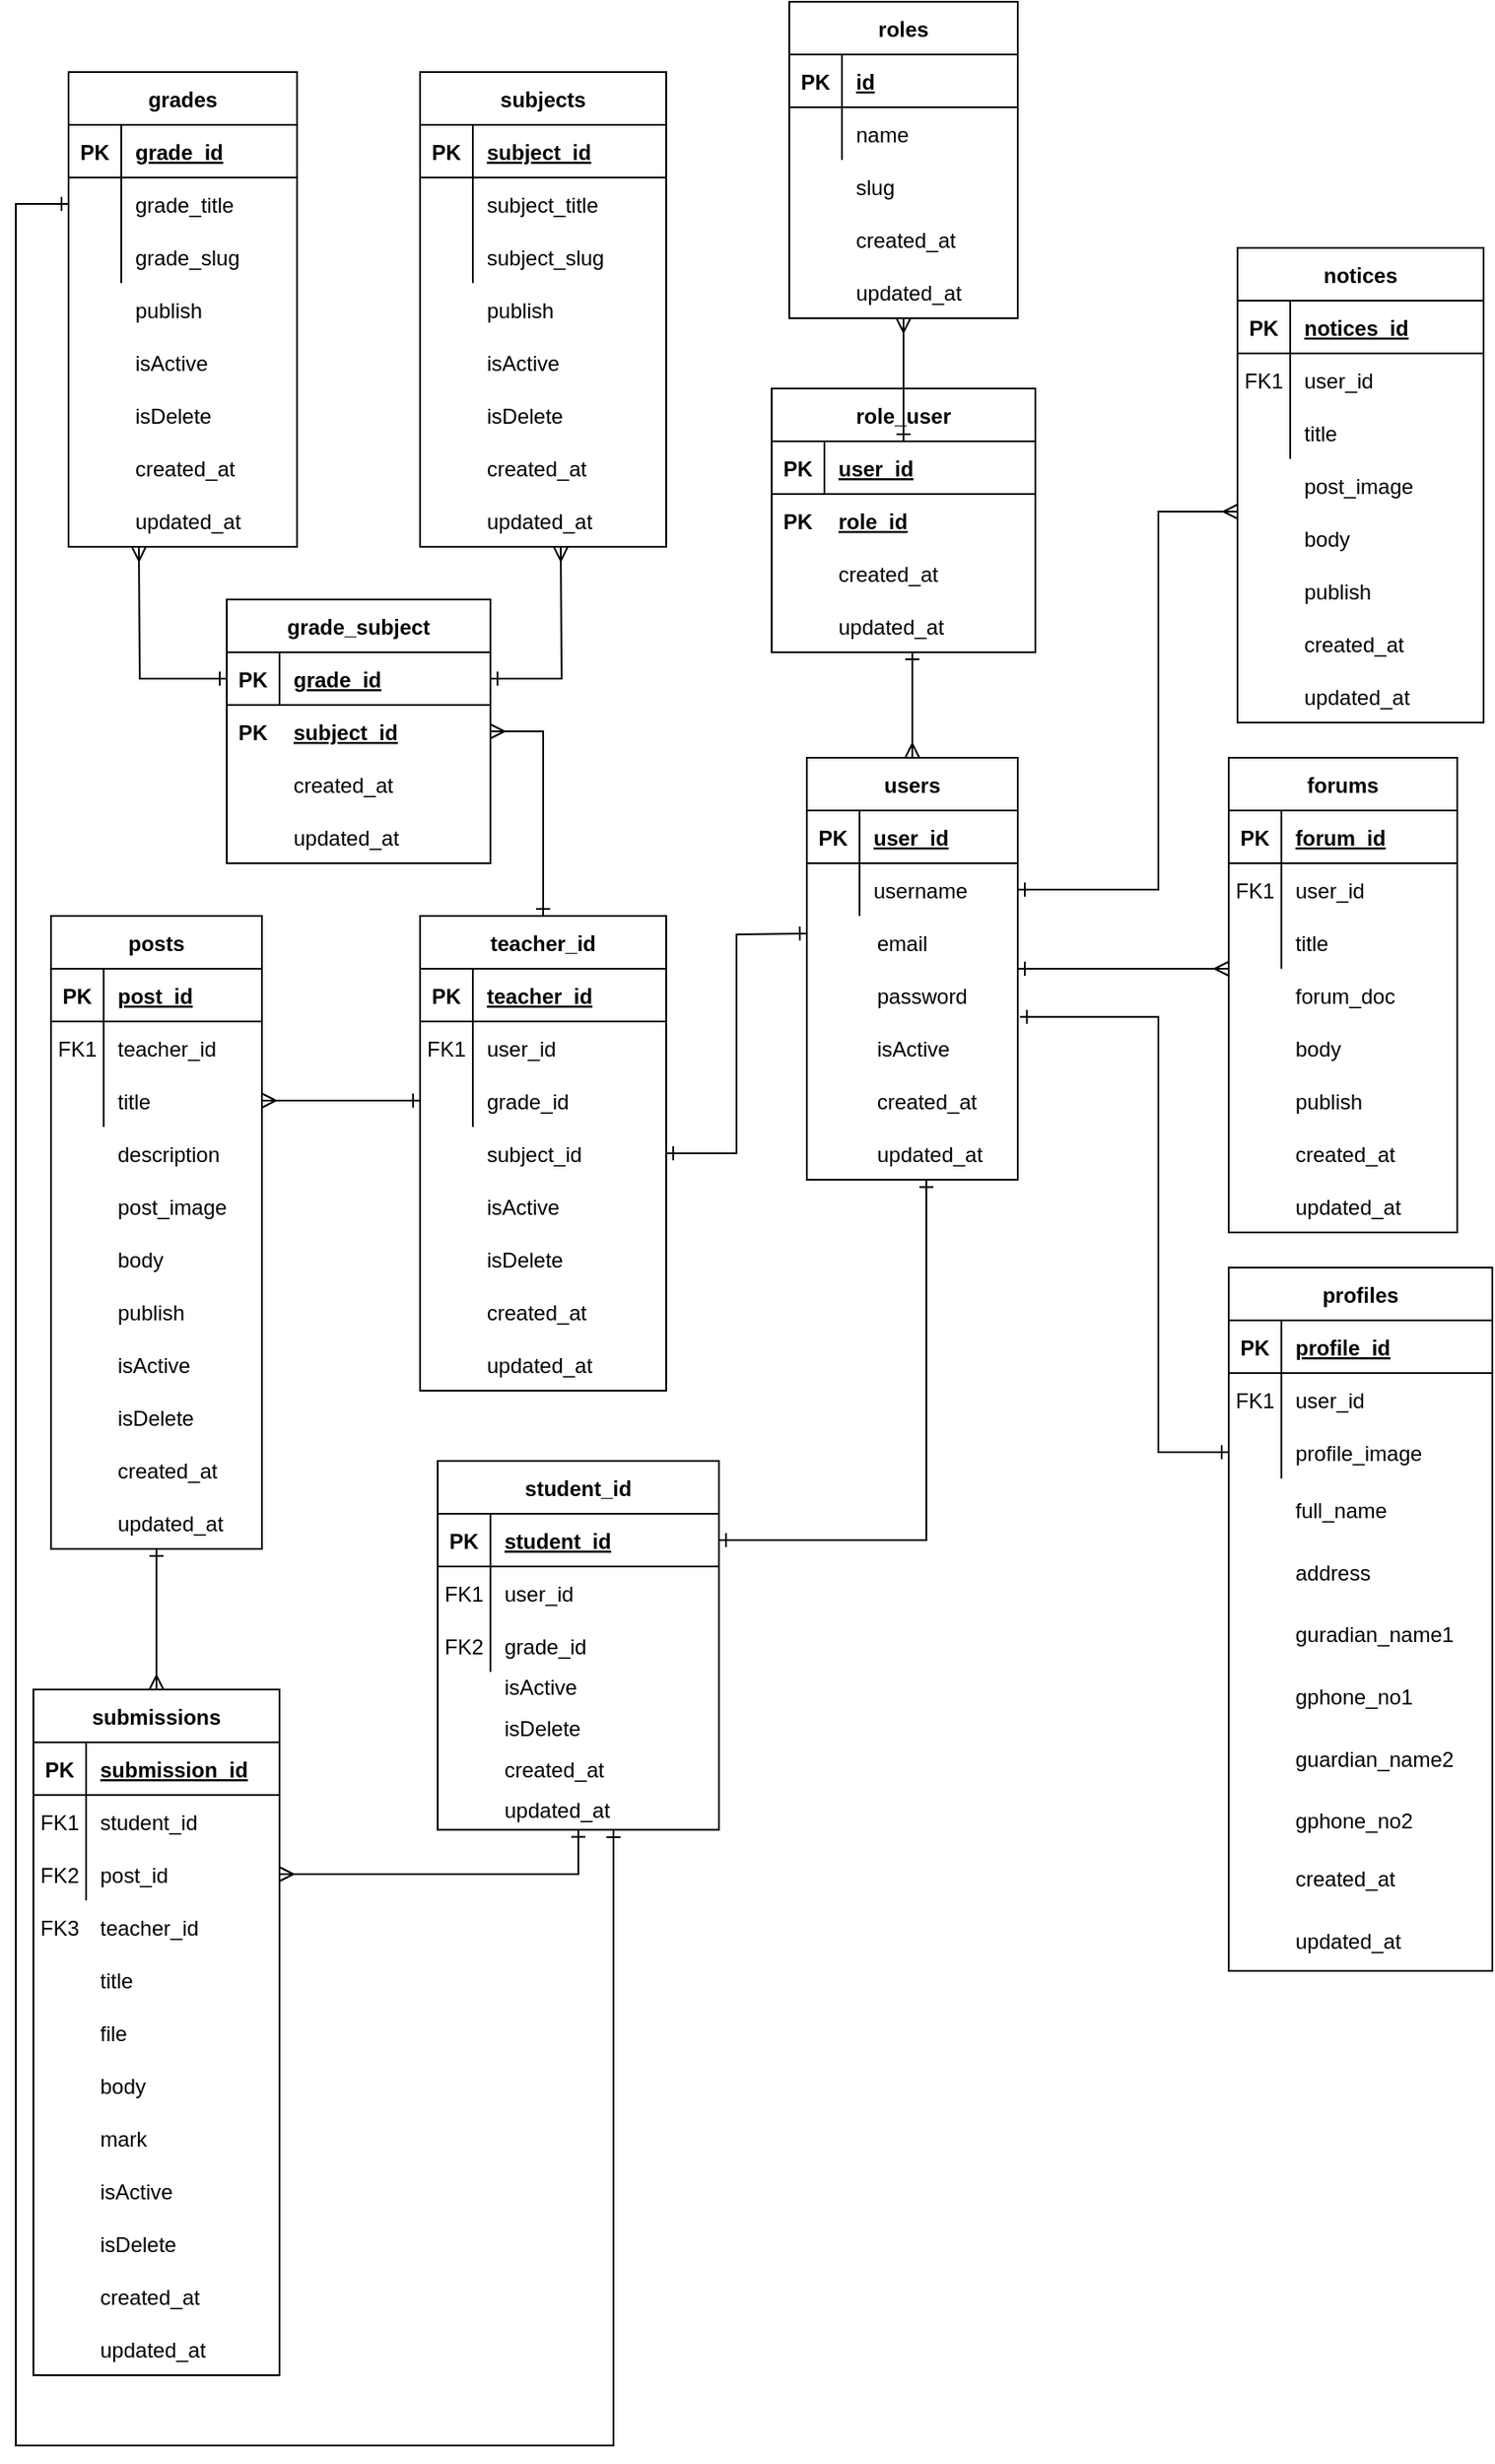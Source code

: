 <mxfile version="14.8.1" type="github">
  <diagram id="R2lEEEUBdFMjLlhIrx00" name="Page-1">
    <mxGraphModel dx="1483" dy="836" grid="1" gridSize="10" guides="1" tooltips="1" connect="1" arrows="1" fold="1" page="1" pageScale="1" pageWidth="850" pageHeight="1100" math="0" shadow="0" extFonts="Permanent Marker^https://fonts.googleapis.com/css?family=Permanent+Marker">
      <root>
        <mxCell id="0" />
        <mxCell id="1" parent="0" />
        <mxCell id="k0YBy9jvbveZik2iZrXQ-133" value="" style="group" parent="1" vertex="1" connectable="0">
          <mxGeometry x="440" y="230" width="150" height="150" as="geometry" />
        </mxCell>
        <mxCell id="k0YBy9jvbveZik2iZrXQ-131" value="PK" style="shape=partialRectangle;overflow=hidden;connectable=0;fillColor=none;top=0;left=0;bottom=0;right=0;fontStyle=1;" parent="k0YBy9jvbveZik2iZrXQ-133" vertex="1">
          <mxGeometry y="60" width="30" height="30" as="geometry" />
        </mxCell>
        <mxCell id="k0YBy9jvbveZik2iZrXQ-132" value="role_id" style="shape=partialRectangle;overflow=hidden;connectable=0;fillColor=none;top=0;left=0;bottom=0;right=0;align=left;spacingLeft=6;fontStyle=5;" parent="k0YBy9jvbveZik2iZrXQ-133" vertex="1">
          <mxGeometry x="30" y="60" width="120" height="30" as="geometry" />
        </mxCell>
        <mxCell id="k0YBy9jvbveZik2iZrXQ-119" value="role_user" style="shape=table;startSize=30;container=1;collapsible=1;childLayout=tableLayout;fixedRows=1;rowLines=0;fontStyle=1;align=center;resizeLast=1;" parent="k0YBy9jvbveZik2iZrXQ-133" vertex="1">
          <mxGeometry width="150" height="150" as="geometry" />
        </mxCell>
        <mxCell id="k0YBy9jvbveZik2iZrXQ-120" value="" style="shape=partialRectangle;collapsible=0;dropTarget=0;pointerEvents=0;fillColor=none;points=[[0,0.5],[1,0.5]];portConstraint=eastwest;top=0;left=0;right=0;bottom=1;" parent="k0YBy9jvbveZik2iZrXQ-119" vertex="1">
          <mxGeometry y="30" width="150" height="30" as="geometry" />
        </mxCell>
        <mxCell id="k0YBy9jvbveZik2iZrXQ-121" value="PK" style="shape=partialRectangle;overflow=hidden;connectable=0;fillColor=none;top=0;left=0;bottom=0;right=0;fontStyle=1;" parent="k0YBy9jvbveZik2iZrXQ-120" vertex="1">
          <mxGeometry width="30" height="30" as="geometry" />
        </mxCell>
        <mxCell id="k0YBy9jvbveZik2iZrXQ-122" value="user_id" style="shape=partialRectangle;overflow=hidden;connectable=0;fillColor=none;top=0;left=0;bottom=0;right=0;align=left;spacingLeft=6;fontStyle=5;" parent="k0YBy9jvbveZik2iZrXQ-120" vertex="1">
          <mxGeometry x="30" width="120" height="30" as="geometry" />
        </mxCell>
        <mxCell id="k0YBy9jvbveZik2iZrXQ-126" value="" style="shape=partialRectangle;overflow=hidden;connectable=0;fillColor=none;top=0;left=0;bottom=0;right=0;" parent="k0YBy9jvbveZik2iZrXQ-133" vertex="1">
          <mxGeometry y="120" width="18" height="30" as="geometry" />
        </mxCell>
        <mxCell id="k0YBy9jvbveZik2iZrXQ-129" value="created_at" style="shape=partialRectangle;overflow=hidden;connectable=0;fillColor=none;top=0;left=0;bottom=0;right=0;align=left;spacingLeft=6;" parent="k0YBy9jvbveZik2iZrXQ-133" vertex="1">
          <mxGeometry x="30" y="90" width="120" height="30" as="geometry" />
        </mxCell>
        <mxCell id="k0YBy9jvbveZik2iZrXQ-130" value="updated_at" style="shape=partialRectangle;overflow=hidden;connectable=0;fillColor=none;top=0;left=0;bottom=0;right=0;align=left;spacingLeft=6;" parent="k0YBy9jvbveZik2iZrXQ-133" vertex="1">
          <mxGeometry x="30" y="120" width="120" height="30" as="geometry" />
        </mxCell>
        <mxCell id="k0YBy9jvbveZik2iZrXQ-165" value="" style="group" parent="1" vertex="1" connectable="0">
          <mxGeometry x="30" y="530" width="120" height="360" as="geometry" />
        </mxCell>
        <mxCell id="k0YBy9jvbveZik2iZrXQ-166" value="posts" style="shape=table;startSize=30;container=1;collapsible=1;childLayout=tableLayout;fixedRows=1;rowLines=0;fontStyle=1;align=center;resizeLast=1;" parent="k0YBy9jvbveZik2iZrXQ-165" vertex="1">
          <mxGeometry width="120" height="360" as="geometry" />
        </mxCell>
        <mxCell id="k0YBy9jvbveZik2iZrXQ-167" value="" style="shape=partialRectangle;collapsible=0;dropTarget=0;pointerEvents=0;fillColor=none;points=[[0,0.5],[1,0.5]];portConstraint=eastwest;top=0;left=0;right=0;bottom=1;" parent="k0YBy9jvbveZik2iZrXQ-166" vertex="1">
          <mxGeometry y="30" width="120" height="30" as="geometry" />
        </mxCell>
        <mxCell id="k0YBy9jvbveZik2iZrXQ-168" value="PK" style="shape=partialRectangle;overflow=hidden;connectable=0;fillColor=none;top=0;left=0;bottom=0;right=0;fontStyle=1;" parent="k0YBy9jvbveZik2iZrXQ-167" vertex="1">
          <mxGeometry width="30" height="30" as="geometry" />
        </mxCell>
        <mxCell id="k0YBy9jvbveZik2iZrXQ-169" value="post_id" style="shape=partialRectangle;overflow=hidden;connectable=0;fillColor=none;top=0;left=0;bottom=0;right=0;align=left;spacingLeft=6;fontStyle=5;" parent="k0YBy9jvbveZik2iZrXQ-167" vertex="1">
          <mxGeometry x="30" width="90" height="30" as="geometry" />
        </mxCell>
        <mxCell id="k0YBy9jvbveZik2iZrXQ-170" value="" style="shape=partialRectangle;collapsible=0;dropTarget=0;pointerEvents=0;fillColor=none;points=[[0,0.5],[1,0.5]];portConstraint=eastwest;top=0;left=0;right=0;bottom=0;" parent="k0YBy9jvbveZik2iZrXQ-166" vertex="1">
          <mxGeometry y="60" width="120" height="30" as="geometry" />
        </mxCell>
        <mxCell id="k0YBy9jvbveZik2iZrXQ-171" value="FK1" style="shape=partialRectangle;overflow=hidden;connectable=0;fillColor=none;top=0;left=0;bottom=0;right=0;" parent="k0YBy9jvbveZik2iZrXQ-170" vertex="1">
          <mxGeometry width="30" height="30" as="geometry" />
        </mxCell>
        <mxCell id="k0YBy9jvbveZik2iZrXQ-172" value="teacher_id" style="shape=partialRectangle;overflow=hidden;connectable=0;fillColor=none;top=0;left=0;bottom=0;right=0;align=left;spacingLeft=6;" parent="k0YBy9jvbveZik2iZrXQ-170" vertex="1">
          <mxGeometry x="30" width="90" height="30" as="geometry" />
        </mxCell>
        <mxCell id="k0YBy9jvbveZik2iZrXQ-173" value="" style="shape=partialRectangle;collapsible=0;dropTarget=0;pointerEvents=0;fillColor=none;points=[[0,0.5],[1,0.5]];portConstraint=eastwest;top=0;left=0;right=0;bottom=0;" parent="k0YBy9jvbveZik2iZrXQ-166" vertex="1">
          <mxGeometry y="90" width="120" height="30" as="geometry" />
        </mxCell>
        <mxCell id="k0YBy9jvbveZik2iZrXQ-174" value="" style="shape=partialRectangle;overflow=hidden;connectable=0;fillColor=none;top=0;left=0;bottom=0;right=0;" parent="k0YBy9jvbveZik2iZrXQ-173" vertex="1">
          <mxGeometry width="30" height="30" as="geometry" />
        </mxCell>
        <mxCell id="k0YBy9jvbveZik2iZrXQ-175" value="title" style="shape=partialRectangle;overflow=hidden;connectable=0;fillColor=none;top=0;left=0;bottom=0;right=0;align=left;spacingLeft=6;" parent="k0YBy9jvbveZik2iZrXQ-173" vertex="1">
          <mxGeometry x="30" width="90" height="30" as="geometry" />
        </mxCell>
        <mxCell id="k0YBy9jvbveZik2iZrXQ-176" value="" style="shape=partialRectangle;overflow=hidden;connectable=0;fillColor=none;top=0;left=0;bottom=0;right=0;" parent="k0YBy9jvbveZik2iZrXQ-165" vertex="1">
          <mxGeometry y="120" width="14.4" height="30" as="geometry" />
        </mxCell>
        <mxCell id="k0YBy9jvbveZik2iZrXQ-177" value="post_image" style="shape=partialRectangle;overflow=hidden;connectable=0;fillColor=none;top=0;left=0;bottom=0;right=0;align=left;spacingLeft=6;" parent="k0YBy9jvbveZik2iZrXQ-165" vertex="1">
          <mxGeometry x="30" y="150" width="90" height="30" as="geometry" />
        </mxCell>
        <mxCell id="k0YBy9jvbveZik2iZrXQ-178" value="" style="shape=partialRectangle;overflow=hidden;connectable=0;fillColor=none;top=0;left=0;bottom=0;right=0;" parent="k0YBy9jvbveZik2iZrXQ-165" vertex="1">
          <mxGeometry y="150" width="14.4" height="30" as="geometry" />
        </mxCell>
        <mxCell id="k0YBy9jvbveZik2iZrXQ-179" value="body" style="shape=partialRectangle;overflow=hidden;connectable=0;fillColor=none;top=0;left=0;bottom=0;right=0;align=left;spacingLeft=6;" parent="k0YBy9jvbveZik2iZrXQ-165" vertex="1">
          <mxGeometry x="30" y="180" width="90" height="30" as="geometry" />
        </mxCell>
        <mxCell id="k0YBy9jvbveZik2iZrXQ-180" value="" style="shape=partialRectangle;overflow=hidden;connectable=0;fillColor=none;top=0;left=0;bottom=0;right=0;" parent="k0YBy9jvbveZik2iZrXQ-165" vertex="1">
          <mxGeometry y="180" width="14.4" height="30" as="geometry" />
        </mxCell>
        <mxCell id="k0YBy9jvbveZik2iZrXQ-181" value="publish" style="shape=partialRectangle;overflow=hidden;connectable=0;fillColor=none;top=0;left=0;bottom=0;right=0;align=left;spacingLeft=6;" parent="k0YBy9jvbveZik2iZrXQ-165" vertex="1">
          <mxGeometry x="30" y="210" width="90" height="30" as="geometry" />
        </mxCell>
        <mxCell id="k0YBy9jvbveZik2iZrXQ-182" value="" style="shape=partialRectangle;overflow=hidden;connectable=0;fillColor=none;top=0;left=0;bottom=0;right=0;" parent="k0YBy9jvbveZik2iZrXQ-165" vertex="1">
          <mxGeometry y="270" width="14.4" height="30" as="geometry" />
        </mxCell>
        <mxCell id="k0YBy9jvbveZik2iZrXQ-183" value="created_at" style="shape=partialRectangle;overflow=hidden;connectable=0;fillColor=none;top=0;left=0;bottom=0;right=0;align=left;spacingLeft=6;" parent="k0YBy9jvbveZik2iZrXQ-165" vertex="1">
          <mxGeometry x="30" y="300" width="90" height="30" as="geometry" />
        </mxCell>
        <mxCell id="k0YBy9jvbveZik2iZrXQ-184" value="" style="shape=partialRectangle;overflow=hidden;connectable=0;fillColor=none;top=0;left=0;bottom=0;right=0;" parent="k0YBy9jvbveZik2iZrXQ-165" vertex="1">
          <mxGeometry y="300" width="14.4" height="30" as="geometry" />
        </mxCell>
        <mxCell id="k0YBy9jvbveZik2iZrXQ-185" value="updated_at" style="shape=partialRectangle;overflow=hidden;connectable=0;fillColor=none;top=0;left=0;bottom=0;right=0;align=left;spacingLeft=6;" parent="k0YBy9jvbveZik2iZrXQ-165" vertex="1">
          <mxGeometry x="30" y="330" width="90" height="30" as="geometry" />
        </mxCell>
        <mxCell id="k0YBy9jvbveZik2iZrXQ-186" value="" style="shape=partialRectangle;overflow=hidden;connectable=0;fillColor=none;top=0;left=0;bottom=0;right=0;" parent="k0YBy9jvbveZik2iZrXQ-165" vertex="1">
          <mxGeometry y="210" width="14.4" height="30" as="geometry" />
        </mxCell>
        <mxCell id="k0YBy9jvbveZik2iZrXQ-187" value="isActive" style="shape=partialRectangle;overflow=hidden;connectable=0;fillColor=none;top=0;left=0;bottom=0;right=0;align=left;spacingLeft=6;" parent="k0YBy9jvbveZik2iZrXQ-165" vertex="1">
          <mxGeometry x="30" y="240" width="90" height="30" as="geometry" />
        </mxCell>
        <mxCell id="k0YBy9jvbveZik2iZrXQ-188" value="" style="shape=partialRectangle;overflow=hidden;connectable=0;fillColor=none;top=0;left=0;bottom=0;right=0;" parent="k0YBy9jvbveZik2iZrXQ-165" vertex="1">
          <mxGeometry y="240" width="14.4" height="30" as="geometry" />
        </mxCell>
        <mxCell id="k0YBy9jvbveZik2iZrXQ-189" value="isDelete" style="shape=partialRectangle;overflow=hidden;connectable=0;fillColor=none;top=0;left=0;bottom=0;right=0;align=left;spacingLeft=6;" parent="k0YBy9jvbveZik2iZrXQ-165" vertex="1">
          <mxGeometry x="30" y="270" width="90" height="30" as="geometry" />
        </mxCell>
        <mxCell id="k0YBy9jvbveZik2iZrXQ-190" value="description" style="shape=partialRectangle;overflow=hidden;connectable=0;fillColor=none;top=0;left=0;bottom=0;right=0;align=left;spacingLeft=6;" parent="k0YBy9jvbveZik2iZrXQ-165" vertex="1">
          <mxGeometry x="30" y="120" width="90" height="30" as="geometry" />
        </mxCell>
        <mxCell id="k0YBy9jvbveZik2iZrXQ-258" value="" style="group" parent="1" vertex="1" connectable="0">
          <mxGeometry x="40" y="50" width="130" height="270" as="geometry" />
        </mxCell>
        <mxCell id="k0YBy9jvbveZik2iZrXQ-259" value="grades" style="shape=table;startSize=30;container=1;collapsible=1;childLayout=tableLayout;fixedRows=1;rowLines=0;fontStyle=1;align=center;resizeLast=1;" parent="k0YBy9jvbveZik2iZrXQ-258" vertex="1">
          <mxGeometry width="130" height="270" as="geometry" />
        </mxCell>
        <mxCell id="k0YBy9jvbveZik2iZrXQ-260" value="" style="shape=partialRectangle;collapsible=0;dropTarget=0;pointerEvents=0;fillColor=none;points=[[0,0.5],[1,0.5]];portConstraint=eastwest;top=0;left=0;right=0;bottom=1;" parent="k0YBy9jvbveZik2iZrXQ-259" vertex="1">
          <mxGeometry y="30" width="130" height="30" as="geometry" />
        </mxCell>
        <mxCell id="k0YBy9jvbveZik2iZrXQ-261" value="PK" style="shape=partialRectangle;overflow=hidden;connectable=0;fillColor=none;top=0;left=0;bottom=0;right=0;fontStyle=1;" parent="k0YBy9jvbveZik2iZrXQ-260" vertex="1">
          <mxGeometry width="30" height="30" as="geometry" />
        </mxCell>
        <mxCell id="k0YBy9jvbveZik2iZrXQ-262" value="grade_id" style="shape=partialRectangle;overflow=hidden;connectable=0;fillColor=none;top=0;left=0;bottom=0;right=0;align=left;spacingLeft=6;fontStyle=5;" parent="k0YBy9jvbveZik2iZrXQ-260" vertex="1">
          <mxGeometry x="30" width="100" height="30" as="geometry" />
        </mxCell>
        <mxCell id="k0YBy9jvbveZik2iZrXQ-263" value="" style="shape=partialRectangle;collapsible=0;dropTarget=0;pointerEvents=0;fillColor=none;points=[[0,0.5],[1,0.5]];portConstraint=eastwest;top=0;left=0;right=0;bottom=0;" parent="k0YBy9jvbveZik2iZrXQ-259" vertex="1">
          <mxGeometry y="60" width="130" height="30" as="geometry" />
        </mxCell>
        <mxCell id="k0YBy9jvbveZik2iZrXQ-264" value="" style="shape=partialRectangle;overflow=hidden;connectable=0;fillColor=none;top=0;left=0;bottom=0;right=0;" parent="k0YBy9jvbveZik2iZrXQ-263" vertex="1">
          <mxGeometry width="30" height="30" as="geometry" />
        </mxCell>
        <mxCell id="k0YBy9jvbveZik2iZrXQ-265" value="grade_title" style="shape=partialRectangle;overflow=hidden;connectable=0;fillColor=none;top=0;left=0;bottom=0;right=0;align=left;spacingLeft=6;" parent="k0YBy9jvbveZik2iZrXQ-263" vertex="1">
          <mxGeometry x="30" width="100" height="30" as="geometry" />
        </mxCell>
        <mxCell id="k0YBy9jvbveZik2iZrXQ-266" value="" style="shape=partialRectangle;collapsible=0;dropTarget=0;pointerEvents=0;fillColor=none;points=[[0,0.5],[1,0.5]];portConstraint=eastwest;top=0;left=0;right=0;bottom=0;" parent="k0YBy9jvbveZik2iZrXQ-259" vertex="1">
          <mxGeometry y="90" width="130" height="30" as="geometry" />
        </mxCell>
        <mxCell id="k0YBy9jvbveZik2iZrXQ-267" value="" style="shape=partialRectangle;overflow=hidden;connectable=0;fillColor=none;top=0;left=0;bottom=0;right=0;" parent="k0YBy9jvbveZik2iZrXQ-266" vertex="1">
          <mxGeometry width="30" height="30" as="geometry" />
        </mxCell>
        <mxCell id="k0YBy9jvbveZik2iZrXQ-268" value="grade_slug" style="shape=partialRectangle;overflow=hidden;connectable=0;fillColor=none;top=0;left=0;bottom=0;right=0;align=left;spacingLeft=6;" parent="k0YBy9jvbveZik2iZrXQ-266" vertex="1">
          <mxGeometry x="30" width="100" height="30" as="geometry" />
        </mxCell>
        <mxCell id="k0YBy9jvbveZik2iZrXQ-270" value="" style="shape=partialRectangle;overflow=hidden;connectable=0;fillColor=none;top=0;left=0;bottom=0;right=0;" parent="k0YBy9jvbveZik2iZrXQ-258" vertex="1">
          <mxGeometry y="150.0" width="15.6" height="30.0" as="geometry" />
        </mxCell>
        <mxCell id="k0YBy9jvbveZik2iZrXQ-271" value="isActive" style="shape=partialRectangle;overflow=hidden;connectable=0;fillColor=none;top=0;left=0;bottom=0;right=0;align=left;spacingLeft=6;" parent="k0YBy9jvbveZik2iZrXQ-258" vertex="1">
          <mxGeometry x="30" y="150" width="100" height="30" as="geometry" />
        </mxCell>
        <mxCell id="k0YBy9jvbveZik2iZrXQ-272" value="" style="shape=partialRectangle;overflow=hidden;connectable=0;fillColor=none;top=0;left=0;bottom=0;right=0;" parent="k0YBy9jvbveZik2iZrXQ-258" vertex="1">
          <mxGeometry y="180.0" width="15.6" height="30.0" as="geometry" />
        </mxCell>
        <mxCell id="k0YBy9jvbveZik2iZrXQ-273" value="isDelete" style="shape=partialRectangle;overflow=hidden;connectable=0;fillColor=none;top=0;left=0;bottom=0;right=0;align=left;spacingLeft=6;" parent="k0YBy9jvbveZik2iZrXQ-258" vertex="1">
          <mxGeometry x="30" y="180" width="100" height="30" as="geometry" />
        </mxCell>
        <mxCell id="k0YBy9jvbveZik2iZrXQ-274" value="" style="shape=partialRectangle;overflow=hidden;connectable=0;fillColor=none;top=0;left=0;bottom=0;right=0;" parent="k0YBy9jvbveZik2iZrXQ-258" vertex="1">
          <mxGeometry y="210" width="15.6" height="30.0" as="geometry" />
        </mxCell>
        <mxCell id="k0YBy9jvbveZik2iZrXQ-275" value="created_at" style="shape=partialRectangle;overflow=hidden;connectable=0;fillColor=none;top=0;left=0;bottom=0;right=0;align=left;spacingLeft=6;" parent="k0YBy9jvbveZik2iZrXQ-258" vertex="1">
          <mxGeometry x="30" y="210" width="100" height="30" as="geometry" />
        </mxCell>
        <mxCell id="k0YBy9jvbveZik2iZrXQ-276" value="" style="shape=partialRectangle;overflow=hidden;connectable=0;fillColor=none;top=0;left=0;bottom=0;right=0;" parent="k0YBy9jvbveZik2iZrXQ-258" vertex="1">
          <mxGeometry y="240.0" width="15.6" height="30.0" as="geometry" />
        </mxCell>
        <mxCell id="k0YBy9jvbveZik2iZrXQ-277" value="updated_at" style="shape=partialRectangle;overflow=hidden;connectable=0;fillColor=none;top=0;left=0;bottom=0;right=0;align=left;spacingLeft=6;" parent="k0YBy9jvbveZik2iZrXQ-258" vertex="1">
          <mxGeometry x="30" y="240" width="100" height="30" as="geometry" />
        </mxCell>
        <mxCell id="k0YBy9jvbveZik2iZrXQ-278" value="publish" style="shape=partialRectangle;overflow=hidden;connectable=0;fillColor=none;top=0;left=0;bottom=0;right=0;align=left;spacingLeft=6;" parent="k0YBy9jvbveZik2iZrXQ-258" vertex="1">
          <mxGeometry x="30" y="120" width="100" height="30" as="geometry" />
        </mxCell>
        <mxCell id="k0YBy9jvbveZik2iZrXQ-343" value="" style="group" parent="1" vertex="1" connectable="0">
          <mxGeometry x="130" y="350" width="150" height="150" as="geometry" />
        </mxCell>
        <mxCell id="k0YBy9jvbveZik2iZrXQ-344" value="PK" style="shape=partialRectangle;overflow=hidden;connectable=0;fillColor=none;top=0;left=0;bottom=0;right=0;fontStyle=1;" parent="k0YBy9jvbveZik2iZrXQ-343" vertex="1">
          <mxGeometry y="60" width="30" height="30" as="geometry" />
        </mxCell>
        <mxCell id="k0YBy9jvbveZik2iZrXQ-345" value="subject_id" style="shape=partialRectangle;overflow=hidden;connectable=0;fillColor=none;top=0;left=0;bottom=0;right=0;align=left;spacingLeft=6;fontStyle=5;" parent="k0YBy9jvbveZik2iZrXQ-343" vertex="1">
          <mxGeometry x="30" y="60" width="120" height="30" as="geometry" />
        </mxCell>
        <mxCell id="k0YBy9jvbveZik2iZrXQ-346" value="grade_subject" style="shape=table;startSize=30;container=1;collapsible=1;childLayout=tableLayout;fixedRows=1;rowLines=0;fontStyle=1;align=center;resizeLast=1;" parent="k0YBy9jvbveZik2iZrXQ-343" vertex="1">
          <mxGeometry width="150" height="150" as="geometry" />
        </mxCell>
        <mxCell id="k0YBy9jvbveZik2iZrXQ-347" value="" style="shape=partialRectangle;collapsible=0;dropTarget=0;pointerEvents=0;fillColor=none;points=[[0,0.5],[1,0.5]];portConstraint=eastwest;top=0;left=0;right=0;bottom=1;" parent="k0YBy9jvbveZik2iZrXQ-346" vertex="1">
          <mxGeometry y="30" width="150" height="30" as="geometry" />
        </mxCell>
        <mxCell id="k0YBy9jvbveZik2iZrXQ-348" value="PK" style="shape=partialRectangle;overflow=hidden;connectable=0;fillColor=none;top=0;left=0;bottom=0;right=0;fontStyle=1;" parent="k0YBy9jvbveZik2iZrXQ-347" vertex="1">
          <mxGeometry width="30" height="30" as="geometry" />
        </mxCell>
        <mxCell id="k0YBy9jvbveZik2iZrXQ-349" value="grade_id" style="shape=partialRectangle;overflow=hidden;connectable=0;fillColor=none;top=0;left=0;bottom=0;right=0;align=left;spacingLeft=6;fontStyle=5;" parent="k0YBy9jvbveZik2iZrXQ-347" vertex="1">
          <mxGeometry x="30" width="120" height="30" as="geometry" />
        </mxCell>
        <mxCell id="k0YBy9jvbveZik2iZrXQ-350" value="" style="shape=partialRectangle;overflow=hidden;connectable=0;fillColor=none;top=0;left=0;bottom=0;right=0;" parent="k0YBy9jvbveZik2iZrXQ-343" vertex="1">
          <mxGeometry y="120" width="18" height="30" as="geometry" />
        </mxCell>
        <mxCell id="k0YBy9jvbveZik2iZrXQ-351" value="created_at" style="shape=partialRectangle;overflow=hidden;connectable=0;fillColor=none;top=0;left=0;bottom=0;right=0;align=left;spacingLeft=6;" parent="k0YBy9jvbveZik2iZrXQ-343" vertex="1">
          <mxGeometry x="30" y="90" width="120" height="30" as="geometry" />
        </mxCell>
        <mxCell id="k0YBy9jvbveZik2iZrXQ-352" value="updated_at" style="shape=partialRectangle;overflow=hidden;connectable=0;fillColor=none;top=0;left=0;bottom=0;right=0;align=left;spacingLeft=6;" parent="k0YBy9jvbveZik2iZrXQ-343" vertex="1">
          <mxGeometry x="30" y="120" width="120" height="30" as="geometry" />
        </mxCell>
        <mxCell id="k0YBy9jvbveZik2iZrXQ-354" value="" style="group" parent="1" vertex="1" connectable="0">
          <mxGeometry x="460" y="440" width="120" height="240" as="geometry" />
        </mxCell>
        <mxCell id="C-vyLk0tnHw3VtMMgP7b-23" value="users" style="shape=table;startSize=30;container=1;collapsible=1;childLayout=tableLayout;fixedRows=1;rowLines=0;fontStyle=1;align=center;resizeLast=1;" parent="k0YBy9jvbveZik2iZrXQ-354" vertex="1">
          <mxGeometry width="120" height="240" as="geometry" />
        </mxCell>
        <mxCell id="C-vyLk0tnHw3VtMMgP7b-24" value="" style="shape=partialRectangle;collapsible=0;dropTarget=0;pointerEvents=0;fillColor=none;points=[[0,0.5],[1,0.5]];portConstraint=eastwest;top=0;left=0;right=0;bottom=1;" parent="C-vyLk0tnHw3VtMMgP7b-23" vertex="1">
          <mxGeometry y="30" width="120" height="30" as="geometry" />
        </mxCell>
        <mxCell id="C-vyLk0tnHw3VtMMgP7b-25" value="PK" style="shape=partialRectangle;overflow=hidden;connectable=0;fillColor=none;top=0;left=0;bottom=0;right=0;fontStyle=1;" parent="C-vyLk0tnHw3VtMMgP7b-24" vertex="1">
          <mxGeometry width="30" height="30" as="geometry" />
        </mxCell>
        <mxCell id="C-vyLk0tnHw3VtMMgP7b-26" value="user_id" style="shape=partialRectangle;overflow=hidden;connectable=0;fillColor=none;top=0;left=0;bottom=0;right=0;align=left;spacingLeft=6;fontStyle=5;" parent="C-vyLk0tnHw3VtMMgP7b-24" vertex="1">
          <mxGeometry x="30" width="90" height="30" as="geometry" />
        </mxCell>
        <mxCell id="C-vyLk0tnHw3VtMMgP7b-27" value="" style="shape=partialRectangle;collapsible=0;dropTarget=0;pointerEvents=0;fillColor=none;points=[[0,0.5],[1,0.5]];portConstraint=eastwest;top=0;left=0;right=0;bottom=0;" parent="C-vyLk0tnHw3VtMMgP7b-23" vertex="1">
          <mxGeometry y="60" width="120" height="30" as="geometry" />
        </mxCell>
        <mxCell id="C-vyLk0tnHw3VtMMgP7b-28" value="" style="shape=partialRectangle;overflow=hidden;connectable=0;fillColor=none;top=0;left=0;bottom=0;right=0;" parent="C-vyLk0tnHw3VtMMgP7b-27" vertex="1">
          <mxGeometry width="30" height="30" as="geometry" />
        </mxCell>
        <mxCell id="C-vyLk0tnHw3VtMMgP7b-29" value="username" style="shape=partialRectangle;overflow=hidden;connectable=0;fillColor=none;top=0;left=0;bottom=0;right=0;align=left;spacingLeft=6;" parent="C-vyLk0tnHw3VtMMgP7b-27" vertex="1">
          <mxGeometry x="30" width="90" height="30" as="geometry" />
        </mxCell>
        <mxCell id="k0YBy9jvbveZik2iZrXQ-1" value="" style="shape=partialRectangle;collapsible=0;dropTarget=0;pointerEvents=0;fillColor=none;points=[[0,0.5],[1,0.5]];portConstraint=eastwest;top=0;left=0;right=0;bottom=0;" parent="k0YBy9jvbveZik2iZrXQ-354" vertex="1">
          <mxGeometry x="20" y="90" width="100" height="30" as="geometry" />
        </mxCell>
        <mxCell id="k0YBy9jvbveZik2iZrXQ-2" value="" style="shape=partialRectangle;overflow=hidden;connectable=0;fillColor=none;top=0;left=0;bottom=0;right=0;" parent="k0YBy9jvbveZik2iZrXQ-1" vertex="1">
          <mxGeometry width="12.0" height="30" as="geometry" />
        </mxCell>
        <mxCell id="k0YBy9jvbveZik2iZrXQ-3" value="email" style="shape=partialRectangle;overflow=hidden;connectable=0;fillColor=none;top=0;left=0;bottom=0;right=0;align=left;spacingLeft=6;" parent="k0YBy9jvbveZik2iZrXQ-1" vertex="1">
          <mxGeometry x="12.0" width="88.0" height="30" as="geometry" />
        </mxCell>
        <mxCell id="k0YBy9jvbveZik2iZrXQ-5" value="" style="shape=partialRectangle;collapsible=0;dropTarget=0;pointerEvents=0;fillColor=none;points=[[0,0.5],[1,0.5]];portConstraint=eastwest;top=0;left=0;right=0;bottom=0;" parent="k0YBy9jvbveZik2iZrXQ-354" vertex="1">
          <mxGeometry x="20" y="120" width="100" height="30" as="geometry" />
        </mxCell>
        <mxCell id="k0YBy9jvbveZik2iZrXQ-6" value="" style="shape=partialRectangle;overflow=hidden;connectable=0;fillColor=none;top=0;left=0;bottom=0;right=0;" parent="k0YBy9jvbveZik2iZrXQ-5" vertex="1">
          <mxGeometry width="12" height="30" as="geometry" />
        </mxCell>
        <mxCell id="k0YBy9jvbveZik2iZrXQ-7" value="password" style="shape=partialRectangle;overflow=hidden;connectable=0;fillColor=none;top=0;left=0;bottom=0;right=0;align=left;spacingLeft=6;" parent="k0YBy9jvbveZik2iZrXQ-5" vertex="1">
          <mxGeometry x="12" width="88" height="30" as="geometry" />
        </mxCell>
        <mxCell id="k0YBy9jvbveZik2iZrXQ-8" value="" style="shape=partialRectangle;collapsible=0;dropTarget=0;pointerEvents=0;fillColor=none;points=[[0,0.5],[1,0.5]];portConstraint=eastwest;top=0;left=0;right=0;bottom=0;" parent="k0YBy9jvbveZik2iZrXQ-354" vertex="1">
          <mxGeometry x="20" y="150" width="100" height="30" as="geometry" />
        </mxCell>
        <mxCell id="k0YBy9jvbveZik2iZrXQ-9" value="" style="shape=partialRectangle;overflow=hidden;connectable=0;fillColor=none;top=0;left=0;bottom=0;right=0;" parent="k0YBy9jvbveZik2iZrXQ-8" vertex="1">
          <mxGeometry width="12" height="30" as="geometry" />
        </mxCell>
        <mxCell id="k0YBy9jvbveZik2iZrXQ-10" value="isActive" style="shape=partialRectangle;overflow=hidden;connectable=0;fillColor=none;top=0;left=0;bottom=0;right=0;align=left;spacingLeft=6;" parent="k0YBy9jvbveZik2iZrXQ-8" vertex="1">
          <mxGeometry x="12" width="88" height="30" as="geometry" />
        </mxCell>
        <mxCell id="k0YBy9jvbveZik2iZrXQ-11" value="" style="shape=partialRectangle;collapsible=0;dropTarget=0;pointerEvents=0;fillColor=none;points=[[0,0.5],[1,0.5]];portConstraint=eastwest;top=0;left=0;right=0;bottom=0;" parent="k0YBy9jvbveZik2iZrXQ-354" vertex="1">
          <mxGeometry x="20" y="180" width="100" height="30" as="geometry" />
        </mxCell>
        <mxCell id="k0YBy9jvbveZik2iZrXQ-12" value="" style="shape=partialRectangle;overflow=hidden;connectable=0;fillColor=none;top=0;left=0;bottom=0;right=0;" parent="k0YBy9jvbveZik2iZrXQ-11" vertex="1">
          <mxGeometry width="12" height="30" as="geometry" />
        </mxCell>
        <mxCell id="k0YBy9jvbveZik2iZrXQ-13" value="created_at" style="shape=partialRectangle;overflow=hidden;connectable=0;fillColor=none;top=0;left=0;bottom=0;right=0;align=left;spacingLeft=6;" parent="k0YBy9jvbveZik2iZrXQ-11" vertex="1">
          <mxGeometry x="12" width="88" height="30" as="geometry" />
        </mxCell>
        <mxCell id="k0YBy9jvbveZik2iZrXQ-14" value="" style="shape=partialRectangle;collapsible=0;dropTarget=0;pointerEvents=0;fillColor=none;points=[[0,0.5],[1,0.5]];portConstraint=eastwest;top=0;left=0;right=0;bottom=0;" parent="k0YBy9jvbveZik2iZrXQ-354" vertex="1">
          <mxGeometry x="20" y="210" width="100" height="30" as="geometry" />
        </mxCell>
        <mxCell id="k0YBy9jvbveZik2iZrXQ-15" value="" style="shape=partialRectangle;overflow=hidden;connectable=0;fillColor=none;top=0;left=0;bottom=0;right=0;" parent="k0YBy9jvbveZik2iZrXQ-14" vertex="1">
          <mxGeometry width="12" height="30" as="geometry" />
        </mxCell>
        <mxCell id="k0YBy9jvbveZik2iZrXQ-16" value="updated_at" style="shape=partialRectangle;overflow=hidden;connectable=0;fillColor=none;top=0;left=0;bottom=0;right=0;align=left;spacingLeft=6;" parent="k0YBy9jvbveZik2iZrXQ-14" vertex="1">
          <mxGeometry x="12" width="88" height="30" as="geometry" />
        </mxCell>
        <mxCell id="k0YBy9jvbveZik2iZrXQ-134" value="" style="group" parent="1" vertex="1" connectable="0">
          <mxGeometry x="705" y="150" width="140" height="270" as="geometry" />
        </mxCell>
        <mxCell id="k0YBy9jvbveZik2iZrXQ-135" value="notices" style="shape=table;startSize=30;container=1;collapsible=1;childLayout=tableLayout;fixedRows=1;rowLines=0;fontStyle=1;align=center;resizeLast=1;" parent="k0YBy9jvbveZik2iZrXQ-134" vertex="1">
          <mxGeometry width="140" height="270" as="geometry" />
        </mxCell>
        <mxCell id="k0YBy9jvbveZik2iZrXQ-136" value="" style="shape=partialRectangle;collapsible=0;dropTarget=0;pointerEvents=0;fillColor=none;points=[[0,0.5],[1,0.5]];portConstraint=eastwest;top=0;left=0;right=0;bottom=1;" parent="k0YBy9jvbveZik2iZrXQ-135" vertex="1">
          <mxGeometry y="30" width="140" height="30" as="geometry" />
        </mxCell>
        <mxCell id="k0YBy9jvbveZik2iZrXQ-137" value="PK" style="shape=partialRectangle;overflow=hidden;connectable=0;fillColor=none;top=0;left=0;bottom=0;right=0;fontStyle=1;" parent="k0YBy9jvbveZik2iZrXQ-136" vertex="1">
          <mxGeometry width="30" height="30" as="geometry" />
        </mxCell>
        <mxCell id="k0YBy9jvbveZik2iZrXQ-138" value="notices_id" style="shape=partialRectangle;overflow=hidden;connectable=0;fillColor=none;top=0;left=0;bottom=0;right=0;align=left;spacingLeft=6;fontStyle=5;" parent="k0YBy9jvbveZik2iZrXQ-136" vertex="1">
          <mxGeometry x="30" width="110" height="30" as="geometry" />
        </mxCell>
        <mxCell id="k0YBy9jvbveZik2iZrXQ-139" value="" style="shape=partialRectangle;collapsible=0;dropTarget=0;pointerEvents=0;fillColor=none;points=[[0,0.5],[1,0.5]];portConstraint=eastwest;top=0;left=0;right=0;bottom=0;" parent="k0YBy9jvbveZik2iZrXQ-135" vertex="1">
          <mxGeometry y="60" width="140" height="30" as="geometry" />
        </mxCell>
        <mxCell id="k0YBy9jvbveZik2iZrXQ-140" value="FK1" style="shape=partialRectangle;overflow=hidden;connectable=0;fillColor=none;top=0;left=0;bottom=0;right=0;" parent="k0YBy9jvbveZik2iZrXQ-139" vertex="1">
          <mxGeometry width="30" height="30" as="geometry" />
        </mxCell>
        <mxCell id="k0YBy9jvbveZik2iZrXQ-141" value="user_id" style="shape=partialRectangle;overflow=hidden;connectable=0;fillColor=none;top=0;left=0;bottom=0;right=0;align=left;spacingLeft=6;" parent="k0YBy9jvbveZik2iZrXQ-139" vertex="1">
          <mxGeometry x="30" width="110" height="30" as="geometry" />
        </mxCell>
        <mxCell id="k0YBy9jvbveZik2iZrXQ-142" value="" style="shape=partialRectangle;collapsible=0;dropTarget=0;pointerEvents=0;fillColor=none;points=[[0,0.5],[1,0.5]];portConstraint=eastwest;top=0;left=0;right=0;bottom=0;" parent="k0YBy9jvbveZik2iZrXQ-135" vertex="1">
          <mxGeometry y="90" width="140" height="30" as="geometry" />
        </mxCell>
        <mxCell id="k0YBy9jvbveZik2iZrXQ-143" value="" style="shape=partialRectangle;overflow=hidden;connectable=0;fillColor=none;top=0;left=0;bottom=0;right=0;" parent="k0YBy9jvbveZik2iZrXQ-142" vertex="1">
          <mxGeometry width="30" height="30" as="geometry" />
        </mxCell>
        <mxCell id="k0YBy9jvbveZik2iZrXQ-144" value="title" style="shape=partialRectangle;overflow=hidden;connectable=0;fillColor=none;top=0;left=0;bottom=0;right=0;align=left;spacingLeft=6;" parent="k0YBy9jvbveZik2iZrXQ-142" vertex="1">
          <mxGeometry x="30" width="110" height="30" as="geometry" />
        </mxCell>
        <mxCell id="k0YBy9jvbveZik2iZrXQ-145" value="" style="shape=partialRectangle;overflow=hidden;connectable=0;fillColor=none;top=0;left=0;bottom=0;right=0;" parent="k0YBy9jvbveZik2iZrXQ-134" vertex="1">
          <mxGeometry y="120" width="16.8" height="30" as="geometry" />
        </mxCell>
        <mxCell id="k0YBy9jvbveZik2iZrXQ-146" value="post_image" style="shape=partialRectangle;overflow=hidden;connectable=0;fillColor=none;top=0;left=0;bottom=0;right=0;align=left;spacingLeft=6;" parent="k0YBy9jvbveZik2iZrXQ-134" vertex="1">
          <mxGeometry x="30" y="120" width="110" height="30" as="geometry" />
        </mxCell>
        <mxCell id="k0YBy9jvbveZik2iZrXQ-147" value="" style="shape=partialRectangle;overflow=hidden;connectable=0;fillColor=none;top=0;left=0;bottom=0;right=0;" parent="k0YBy9jvbveZik2iZrXQ-134" vertex="1">
          <mxGeometry y="150" width="16.8" height="30" as="geometry" />
        </mxCell>
        <mxCell id="k0YBy9jvbveZik2iZrXQ-148" value="body" style="shape=partialRectangle;overflow=hidden;connectable=0;fillColor=none;top=0;left=0;bottom=0;right=0;align=left;spacingLeft=6;" parent="k0YBy9jvbveZik2iZrXQ-134" vertex="1">
          <mxGeometry x="30" y="150" width="110" height="30" as="geometry" />
        </mxCell>
        <mxCell id="k0YBy9jvbveZik2iZrXQ-149" value="" style="shape=partialRectangle;overflow=hidden;connectable=0;fillColor=none;top=0;left=0;bottom=0;right=0;" parent="k0YBy9jvbveZik2iZrXQ-134" vertex="1">
          <mxGeometry y="180" width="16.8" height="30" as="geometry" />
        </mxCell>
        <mxCell id="k0YBy9jvbveZik2iZrXQ-150" value="publish" style="shape=partialRectangle;overflow=hidden;connectable=0;fillColor=none;top=0;left=0;bottom=0;right=0;align=left;spacingLeft=6;" parent="k0YBy9jvbveZik2iZrXQ-134" vertex="1">
          <mxGeometry x="30" y="180" width="110" height="30" as="geometry" />
        </mxCell>
        <mxCell id="k0YBy9jvbveZik2iZrXQ-151" value="" style="shape=partialRectangle;overflow=hidden;connectable=0;fillColor=none;top=0;left=0;bottom=0;right=0;" parent="k0YBy9jvbveZik2iZrXQ-134" vertex="1">
          <mxGeometry y="210" width="16.8" height="30" as="geometry" />
        </mxCell>
        <mxCell id="k0YBy9jvbveZik2iZrXQ-152" value="created_at" style="shape=partialRectangle;overflow=hidden;connectable=0;fillColor=none;top=0;left=0;bottom=0;right=0;align=left;spacingLeft=6;" parent="k0YBy9jvbveZik2iZrXQ-134" vertex="1">
          <mxGeometry x="30" y="210" width="110" height="30" as="geometry" />
        </mxCell>
        <mxCell id="k0YBy9jvbveZik2iZrXQ-153" value="" style="shape=partialRectangle;overflow=hidden;connectable=0;fillColor=none;top=0;left=0;bottom=0;right=0;" parent="k0YBy9jvbveZik2iZrXQ-134" vertex="1">
          <mxGeometry y="240" width="16.8" height="30" as="geometry" />
        </mxCell>
        <mxCell id="k0YBy9jvbveZik2iZrXQ-154" value="updated_at" style="shape=partialRectangle;overflow=hidden;connectable=0;fillColor=none;top=0;left=0;bottom=0;right=0;align=left;spacingLeft=6;" parent="k0YBy9jvbveZik2iZrXQ-134" vertex="1">
          <mxGeometry x="30" y="240" width="110" height="30" as="geometry" />
        </mxCell>
        <mxCell id="k0YBy9jvbveZik2iZrXQ-71" value="" style="group" parent="1" vertex="1" connectable="0">
          <mxGeometry x="700" y="730" width="150" height="400" as="geometry" />
        </mxCell>
        <mxCell id="k0YBy9jvbveZik2iZrXQ-72" value="profiles" style="shape=table;startSize=30;container=1;collapsible=1;childLayout=tableLayout;fixedRows=1;rowLines=0;fontStyle=1;align=center;resizeLast=1;" parent="k0YBy9jvbveZik2iZrXQ-71" vertex="1">
          <mxGeometry width="150" height="400" as="geometry" />
        </mxCell>
        <mxCell id="k0YBy9jvbveZik2iZrXQ-73" value="" style="shape=partialRectangle;collapsible=0;dropTarget=0;pointerEvents=0;fillColor=none;points=[[0,0.5],[1,0.5]];portConstraint=eastwest;top=0;left=0;right=0;bottom=1;" parent="k0YBy9jvbveZik2iZrXQ-72" vertex="1">
          <mxGeometry y="30" width="150" height="30" as="geometry" />
        </mxCell>
        <mxCell id="k0YBy9jvbveZik2iZrXQ-74" value="PK" style="shape=partialRectangle;overflow=hidden;connectable=0;fillColor=none;top=0;left=0;bottom=0;right=0;fontStyle=1;" parent="k0YBy9jvbveZik2iZrXQ-73" vertex="1">
          <mxGeometry width="30" height="30" as="geometry" />
        </mxCell>
        <mxCell id="k0YBy9jvbveZik2iZrXQ-75" value="profile_id" style="shape=partialRectangle;overflow=hidden;connectable=0;fillColor=none;top=0;left=0;bottom=0;right=0;align=left;spacingLeft=6;fontStyle=5;" parent="k0YBy9jvbveZik2iZrXQ-73" vertex="1">
          <mxGeometry x="30" width="120" height="30" as="geometry" />
        </mxCell>
        <mxCell id="k0YBy9jvbveZik2iZrXQ-76" value="" style="shape=partialRectangle;collapsible=0;dropTarget=0;pointerEvents=0;fillColor=none;points=[[0,0.5],[1,0.5]];portConstraint=eastwest;top=0;left=0;right=0;bottom=0;" parent="k0YBy9jvbveZik2iZrXQ-72" vertex="1">
          <mxGeometry y="60" width="150" height="30" as="geometry" />
        </mxCell>
        <mxCell id="k0YBy9jvbveZik2iZrXQ-77" value="FK1" style="shape=partialRectangle;overflow=hidden;connectable=0;fillColor=none;top=0;left=0;bottom=0;right=0;" parent="k0YBy9jvbveZik2iZrXQ-76" vertex="1">
          <mxGeometry width="30" height="30" as="geometry" />
        </mxCell>
        <mxCell id="k0YBy9jvbveZik2iZrXQ-78" value="user_id" style="shape=partialRectangle;overflow=hidden;connectable=0;fillColor=none;top=0;left=0;bottom=0;right=0;align=left;spacingLeft=6;" parent="k0YBy9jvbveZik2iZrXQ-76" vertex="1">
          <mxGeometry x="30" width="120" height="30" as="geometry" />
        </mxCell>
        <mxCell id="k0YBy9jvbveZik2iZrXQ-79" value="" style="shape=partialRectangle;collapsible=0;dropTarget=0;pointerEvents=0;fillColor=none;points=[[0,0.5],[1,0.5]];portConstraint=eastwest;top=0;left=0;right=0;bottom=0;" parent="k0YBy9jvbveZik2iZrXQ-72" vertex="1">
          <mxGeometry y="90" width="150" height="30" as="geometry" />
        </mxCell>
        <mxCell id="k0YBy9jvbveZik2iZrXQ-80" value="" style="shape=partialRectangle;overflow=hidden;connectable=0;fillColor=none;top=0;left=0;bottom=0;right=0;" parent="k0YBy9jvbveZik2iZrXQ-79" vertex="1">
          <mxGeometry width="30" height="30" as="geometry" />
        </mxCell>
        <mxCell id="k0YBy9jvbveZik2iZrXQ-81" value="profile_image" style="shape=partialRectangle;overflow=hidden;connectable=0;fillColor=none;top=0;left=0;bottom=0;right=0;align=left;spacingLeft=6;" parent="k0YBy9jvbveZik2iZrXQ-79" vertex="1">
          <mxGeometry x="30" width="120" height="30" as="geometry" />
        </mxCell>
        <mxCell id="k0YBy9jvbveZik2iZrXQ-82" value="" style="shape=partialRectangle;overflow=hidden;connectable=0;fillColor=none;top=0;left=0;bottom=0;right=0;" parent="k0YBy9jvbveZik2iZrXQ-71" vertex="1">
          <mxGeometry y="141.176" width="18" height="35.294" as="geometry" />
        </mxCell>
        <mxCell id="k0YBy9jvbveZik2iZrXQ-83" value="full_name" style="shape=partialRectangle;overflow=hidden;connectable=0;fillColor=none;top=0;left=0;bottom=0;right=0;align=left;spacingLeft=6;" parent="k0YBy9jvbveZik2iZrXQ-71" vertex="1">
          <mxGeometry x="30" y="120" width="120" height="35.29" as="geometry" />
        </mxCell>
        <mxCell id="k0YBy9jvbveZik2iZrXQ-84" value="" style="shape=partialRectangle;overflow=hidden;connectable=0;fillColor=none;top=0;left=0;bottom=0;right=0;" parent="k0YBy9jvbveZik2iZrXQ-71" vertex="1">
          <mxGeometry y="176.471" width="18" height="35.294" as="geometry" />
        </mxCell>
        <mxCell id="k0YBy9jvbveZik2iZrXQ-85" value="address" style="shape=partialRectangle;overflow=hidden;connectable=0;fillColor=none;top=0;left=0;bottom=0;right=0;align=left;spacingLeft=6;" parent="k0YBy9jvbveZik2iZrXQ-71" vertex="1">
          <mxGeometry x="30" y="155.29" width="120" height="35.29" as="geometry" />
        </mxCell>
        <mxCell id="k0YBy9jvbveZik2iZrXQ-86" value="" style="shape=partialRectangle;overflow=hidden;connectable=0;fillColor=none;top=0;left=0;bottom=0;right=0;" parent="k0YBy9jvbveZik2iZrXQ-71" vertex="1">
          <mxGeometry y="211.765" width="18" height="35.294" as="geometry" />
        </mxCell>
        <mxCell id="k0YBy9jvbveZik2iZrXQ-87" value="guradian_name1" style="shape=partialRectangle;overflow=hidden;connectable=0;fillColor=none;top=0;left=0;bottom=0;right=0;align=left;spacingLeft=6;" parent="k0YBy9jvbveZik2iZrXQ-71" vertex="1">
          <mxGeometry x="30" y="190.58" width="120" height="35.29" as="geometry" />
        </mxCell>
        <mxCell id="k0YBy9jvbveZik2iZrXQ-88" value="" style="shape=partialRectangle;overflow=hidden;connectable=0;fillColor=none;top=0;left=0;bottom=0;right=0;" parent="k0YBy9jvbveZik2iZrXQ-71" vertex="1">
          <mxGeometry y="247.059" width="18" height="35.294" as="geometry" />
        </mxCell>
        <mxCell id="k0YBy9jvbveZik2iZrXQ-89" value="created_at" style="shape=partialRectangle;overflow=hidden;connectable=0;fillColor=none;top=0;left=0;bottom=0;right=0;align=left;spacingLeft=6;" parent="k0YBy9jvbveZik2iZrXQ-71" vertex="1">
          <mxGeometry x="30" y="329.41" width="120" height="35.29" as="geometry" />
        </mxCell>
        <mxCell id="k0YBy9jvbveZik2iZrXQ-90" value="" style="shape=partialRectangle;overflow=hidden;connectable=0;fillColor=none;top=0;left=0;bottom=0;right=0;" parent="k0YBy9jvbveZik2iZrXQ-71" vertex="1">
          <mxGeometry y="282.353" width="18" height="35.294" as="geometry" />
        </mxCell>
        <mxCell id="k0YBy9jvbveZik2iZrXQ-91" value="updated_at" style="shape=partialRectangle;overflow=hidden;connectable=0;fillColor=none;top=0;left=0;bottom=0;right=0;align=left;spacingLeft=6;" parent="k0YBy9jvbveZik2iZrXQ-71" vertex="1">
          <mxGeometry x="30" y="364.71" width="120" height="35.29" as="geometry" />
        </mxCell>
        <mxCell id="k0YBy9jvbveZik2iZrXQ-92" value="gphone_no1" style="shape=partialRectangle;overflow=hidden;connectable=0;fillColor=none;top=0;left=0;bottom=0;right=0;align=left;spacingLeft=6;" parent="k0YBy9jvbveZik2iZrXQ-71" vertex="1">
          <mxGeometry x="30" y="225.88" width="120" height="35.29" as="geometry" />
        </mxCell>
        <mxCell id="k0YBy9jvbveZik2iZrXQ-93" value="guardian_name2" style="shape=partialRectangle;overflow=hidden;connectable=0;fillColor=none;top=0;left=0;bottom=0;right=0;align=left;spacingLeft=6;" parent="k0YBy9jvbveZik2iZrXQ-71" vertex="1">
          <mxGeometry x="30" y="261.17" width="120" height="35.29" as="geometry" />
        </mxCell>
        <mxCell id="k0YBy9jvbveZik2iZrXQ-94" value="gphone_no2" style="shape=partialRectangle;overflow=hidden;connectable=0;fillColor=none;top=0;left=0;bottom=0;right=0;align=left;spacingLeft=6;" parent="k0YBy9jvbveZik2iZrXQ-71" vertex="1">
          <mxGeometry x="30" y="296.46" width="120" height="35.29" as="geometry" />
        </mxCell>
        <mxCell id="k0YBy9jvbveZik2iZrXQ-355" value="" style="group" parent="1" vertex="1" connectable="0">
          <mxGeometry x="700" y="440" width="130" height="270" as="geometry" />
        </mxCell>
        <mxCell id="C-vyLk0tnHw3VtMMgP7b-2" value="forums" style="shape=table;startSize=30;container=1;collapsible=1;childLayout=tableLayout;fixedRows=1;rowLines=0;fontStyle=1;align=center;resizeLast=1;" parent="k0YBy9jvbveZik2iZrXQ-355" vertex="1">
          <mxGeometry width="130" height="270" as="geometry" />
        </mxCell>
        <mxCell id="C-vyLk0tnHw3VtMMgP7b-3" value="" style="shape=partialRectangle;collapsible=0;dropTarget=0;pointerEvents=0;fillColor=none;points=[[0,0.5],[1,0.5]];portConstraint=eastwest;top=0;left=0;right=0;bottom=1;" parent="C-vyLk0tnHw3VtMMgP7b-2" vertex="1">
          <mxGeometry y="30" width="130" height="30" as="geometry" />
        </mxCell>
        <mxCell id="C-vyLk0tnHw3VtMMgP7b-4" value="PK" style="shape=partialRectangle;overflow=hidden;connectable=0;fillColor=none;top=0;left=0;bottom=0;right=0;fontStyle=1;" parent="C-vyLk0tnHw3VtMMgP7b-3" vertex="1">
          <mxGeometry width="30" height="30" as="geometry" />
        </mxCell>
        <mxCell id="C-vyLk0tnHw3VtMMgP7b-5" value="forum_id" style="shape=partialRectangle;overflow=hidden;connectable=0;fillColor=none;top=0;left=0;bottom=0;right=0;align=left;spacingLeft=6;fontStyle=5;" parent="C-vyLk0tnHw3VtMMgP7b-3" vertex="1">
          <mxGeometry x="30" width="100" height="30" as="geometry" />
        </mxCell>
        <mxCell id="C-vyLk0tnHw3VtMMgP7b-6" value="" style="shape=partialRectangle;collapsible=0;dropTarget=0;pointerEvents=0;fillColor=none;points=[[0,0.5],[1,0.5]];portConstraint=eastwest;top=0;left=0;right=0;bottom=0;" parent="C-vyLk0tnHw3VtMMgP7b-2" vertex="1">
          <mxGeometry y="60" width="130" height="30" as="geometry" />
        </mxCell>
        <mxCell id="C-vyLk0tnHw3VtMMgP7b-7" value="FK1" style="shape=partialRectangle;overflow=hidden;connectable=0;fillColor=none;top=0;left=0;bottom=0;right=0;" parent="C-vyLk0tnHw3VtMMgP7b-6" vertex="1">
          <mxGeometry width="30" height="30" as="geometry" />
        </mxCell>
        <mxCell id="C-vyLk0tnHw3VtMMgP7b-8" value="user_id" style="shape=partialRectangle;overflow=hidden;connectable=0;fillColor=none;top=0;left=0;bottom=0;right=0;align=left;spacingLeft=6;" parent="C-vyLk0tnHw3VtMMgP7b-6" vertex="1">
          <mxGeometry x="30" width="100" height="30" as="geometry" />
        </mxCell>
        <mxCell id="C-vyLk0tnHw3VtMMgP7b-9" value="" style="shape=partialRectangle;collapsible=0;dropTarget=0;pointerEvents=0;fillColor=none;points=[[0,0.5],[1,0.5]];portConstraint=eastwest;top=0;left=0;right=0;bottom=0;" parent="C-vyLk0tnHw3VtMMgP7b-2" vertex="1">
          <mxGeometry y="90" width="130" height="30" as="geometry" />
        </mxCell>
        <mxCell id="C-vyLk0tnHw3VtMMgP7b-10" value="" style="shape=partialRectangle;overflow=hidden;connectable=0;fillColor=none;top=0;left=0;bottom=0;right=0;" parent="C-vyLk0tnHw3VtMMgP7b-9" vertex="1">
          <mxGeometry width="30" height="30" as="geometry" />
        </mxCell>
        <mxCell id="C-vyLk0tnHw3VtMMgP7b-11" value="title" style="shape=partialRectangle;overflow=hidden;connectable=0;fillColor=none;top=0;left=0;bottom=0;right=0;align=left;spacingLeft=6;" parent="C-vyLk0tnHw3VtMMgP7b-9" vertex="1">
          <mxGeometry x="30" width="100" height="30" as="geometry" />
        </mxCell>
        <mxCell id="k0YBy9jvbveZik2iZrXQ-40" value="" style="shape=partialRectangle;overflow=hidden;connectable=0;fillColor=none;top=0;left=0;bottom=0;right=0;" parent="k0YBy9jvbveZik2iZrXQ-355" vertex="1">
          <mxGeometry y="120" width="15.6" height="30" as="geometry" />
        </mxCell>
        <mxCell id="k0YBy9jvbveZik2iZrXQ-41" value="forum_doc" style="shape=partialRectangle;overflow=hidden;connectable=0;fillColor=none;top=0;left=0;bottom=0;right=0;align=left;spacingLeft=6;" parent="k0YBy9jvbveZik2iZrXQ-355" vertex="1">
          <mxGeometry x="30" y="120" width="100" height="30" as="geometry" />
        </mxCell>
        <mxCell id="k0YBy9jvbveZik2iZrXQ-42" value="" style="shape=partialRectangle;overflow=hidden;connectable=0;fillColor=none;top=0;left=0;bottom=0;right=0;" parent="k0YBy9jvbveZik2iZrXQ-355" vertex="1">
          <mxGeometry y="150" width="15.6" height="30" as="geometry" />
        </mxCell>
        <mxCell id="k0YBy9jvbveZik2iZrXQ-43" value="body" style="shape=partialRectangle;overflow=hidden;connectable=0;fillColor=none;top=0;left=0;bottom=0;right=0;align=left;spacingLeft=6;" parent="k0YBy9jvbveZik2iZrXQ-355" vertex="1">
          <mxGeometry x="30" y="150" width="100" height="30" as="geometry" />
        </mxCell>
        <mxCell id="k0YBy9jvbveZik2iZrXQ-44" value="" style="shape=partialRectangle;overflow=hidden;connectable=0;fillColor=none;top=0;left=0;bottom=0;right=0;" parent="k0YBy9jvbveZik2iZrXQ-355" vertex="1">
          <mxGeometry y="180" width="15.6" height="30" as="geometry" />
        </mxCell>
        <mxCell id="k0YBy9jvbveZik2iZrXQ-45" value="publish" style="shape=partialRectangle;overflow=hidden;connectable=0;fillColor=none;top=0;left=0;bottom=0;right=0;align=left;spacingLeft=6;" parent="k0YBy9jvbveZik2iZrXQ-355" vertex="1">
          <mxGeometry x="30" y="180" width="100" height="30" as="geometry" />
        </mxCell>
        <mxCell id="k0YBy9jvbveZik2iZrXQ-46" value="" style="shape=partialRectangle;overflow=hidden;connectable=0;fillColor=none;top=0;left=0;bottom=0;right=0;" parent="k0YBy9jvbveZik2iZrXQ-355" vertex="1">
          <mxGeometry y="210" width="15.6" height="30" as="geometry" />
        </mxCell>
        <mxCell id="k0YBy9jvbveZik2iZrXQ-47" value="created_at" style="shape=partialRectangle;overflow=hidden;connectable=0;fillColor=none;top=0;left=0;bottom=0;right=0;align=left;spacingLeft=6;" parent="k0YBy9jvbveZik2iZrXQ-355" vertex="1">
          <mxGeometry x="30" y="210" width="100" height="30" as="geometry" />
        </mxCell>
        <mxCell id="k0YBy9jvbveZik2iZrXQ-48" value="" style="shape=partialRectangle;overflow=hidden;connectable=0;fillColor=none;top=0;left=0;bottom=0;right=0;" parent="k0YBy9jvbveZik2iZrXQ-355" vertex="1">
          <mxGeometry y="240" width="15.6" height="30" as="geometry" />
        </mxCell>
        <mxCell id="k0YBy9jvbveZik2iZrXQ-49" value="updated_at" style="shape=partialRectangle;overflow=hidden;connectable=0;fillColor=none;top=0;left=0;bottom=0;right=0;align=left;spacingLeft=6;" parent="k0YBy9jvbveZik2iZrXQ-355" vertex="1">
          <mxGeometry x="30" y="240" width="100" height="30" as="geometry" />
        </mxCell>
        <mxCell id="DKVE91QT-Wi4sXG9R5Rw-1" value="" style="group" parent="1" vertex="1" connectable="0">
          <mxGeometry x="240" y="530" width="140" height="270" as="geometry" />
        </mxCell>
        <mxCell id="k0YBy9jvbveZik2iZrXQ-213" value="teacher_id" style="shape=table;startSize=30;container=1;collapsible=1;childLayout=tableLayout;fixedRows=1;rowLines=0;fontStyle=1;align=center;resizeLast=1;" parent="DKVE91QT-Wi4sXG9R5Rw-1" vertex="1">
          <mxGeometry width="140" height="270" as="geometry" />
        </mxCell>
        <mxCell id="k0YBy9jvbveZik2iZrXQ-214" value="" style="shape=partialRectangle;collapsible=0;dropTarget=0;pointerEvents=0;fillColor=none;points=[[0,0.5],[1,0.5]];portConstraint=eastwest;top=0;left=0;right=0;bottom=1;" parent="k0YBy9jvbveZik2iZrXQ-213" vertex="1">
          <mxGeometry y="30" width="140" height="30" as="geometry" />
        </mxCell>
        <mxCell id="k0YBy9jvbveZik2iZrXQ-215" value="PK" style="shape=partialRectangle;overflow=hidden;connectable=0;fillColor=none;top=0;left=0;bottom=0;right=0;fontStyle=1;" parent="k0YBy9jvbveZik2iZrXQ-214" vertex="1">
          <mxGeometry width="30" height="30" as="geometry" />
        </mxCell>
        <mxCell id="k0YBy9jvbveZik2iZrXQ-216" value="teacher_id" style="shape=partialRectangle;overflow=hidden;connectable=0;fillColor=none;top=0;left=0;bottom=0;right=0;align=left;spacingLeft=6;fontStyle=5;" parent="k0YBy9jvbveZik2iZrXQ-214" vertex="1">
          <mxGeometry x="30" width="110" height="30" as="geometry" />
        </mxCell>
        <mxCell id="k0YBy9jvbveZik2iZrXQ-217" value="" style="shape=partialRectangle;collapsible=0;dropTarget=0;pointerEvents=0;fillColor=none;points=[[0,0.5],[1,0.5]];portConstraint=eastwest;top=0;left=0;right=0;bottom=0;" parent="k0YBy9jvbveZik2iZrXQ-213" vertex="1">
          <mxGeometry y="60" width="140" height="30" as="geometry" />
        </mxCell>
        <mxCell id="k0YBy9jvbveZik2iZrXQ-218" value="FK1" style="shape=partialRectangle;overflow=hidden;connectable=0;fillColor=none;top=0;left=0;bottom=0;right=0;" parent="k0YBy9jvbveZik2iZrXQ-217" vertex="1">
          <mxGeometry width="30" height="30" as="geometry" />
        </mxCell>
        <mxCell id="k0YBy9jvbveZik2iZrXQ-219" value="user_id" style="shape=partialRectangle;overflow=hidden;connectable=0;fillColor=none;top=0;left=0;bottom=0;right=0;align=left;spacingLeft=6;" parent="k0YBy9jvbveZik2iZrXQ-217" vertex="1">
          <mxGeometry x="30" width="110" height="30" as="geometry" />
        </mxCell>
        <mxCell id="k0YBy9jvbveZik2iZrXQ-220" value="" style="shape=partialRectangle;collapsible=0;dropTarget=0;pointerEvents=0;fillColor=none;points=[[0,0.5],[1,0.5]];portConstraint=eastwest;top=0;left=0;right=0;bottom=0;" parent="k0YBy9jvbveZik2iZrXQ-213" vertex="1">
          <mxGeometry y="90" width="140" height="30" as="geometry" />
        </mxCell>
        <mxCell id="k0YBy9jvbveZik2iZrXQ-221" value="" style="shape=partialRectangle;overflow=hidden;connectable=0;fillColor=none;top=0;left=0;bottom=0;right=0;" parent="k0YBy9jvbveZik2iZrXQ-220" vertex="1">
          <mxGeometry width="30" height="30" as="geometry" />
        </mxCell>
        <mxCell id="k0YBy9jvbveZik2iZrXQ-222" value="grade_id" style="shape=partialRectangle;overflow=hidden;connectable=0;fillColor=none;top=0;left=0;bottom=0;right=0;align=left;spacingLeft=6;" parent="k0YBy9jvbveZik2iZrXQ-220" vertex="1">
          <mxGeometry x="30" width="110" height="30" as="geometry" />
        </mxCell>
        <mxCell id="k0YBy9jvbveZik2iZrXQ-223" value="" style="shape=partialRectangle;overflow=hidden;connectable=0;fillColor=none;top=0;left=0;bottom=0;right=0;" parent="DKVE91QT-Wi4sXG9R5Rw-1" vertex="1">
          <mxGeometry y="120" width="30" height="30" as="geometry" />
        </mxCell>
        <mxCell id="k0YBy9jvbveZik2iZrXQ-224" value="subject_id" style="shape=partialRectangle;overflow=hidden;connectable=0;fillColor=none;top=0;left=0;bottom=0;right=0;align=left;spacingLeft=6;" parent="DKVE91QT-Wi4sXG9R5Rw-1" vertex="1">
          <mxGeometry x="30" y="120" width="110" height="30" as="geometry" />
        </mxCell>
        <mxCell id="k0YBy9jvbveZik2iZrXQ-225" value="" style="shape=partialRectangle;overflow=hidden;connectable=0;fillColor=none;top=0;left=0;bottom=0;right=0;" parent="DKVE91QT-Wi4sXG9R5Rw-1" vertex="1">
          <mxGeometry y="150" width="30" height="30" as="geometry" />
        </mxCell>
        <mxCell id="k0YBy9jvbveZik2iZrXQ-226" value="isActive" style="shape=partialRectangle;overflow=hidden;connectable=0;fillColor=none;top=0;left=0;bottom=0;right=0;align=left;spacingLeft=6;" parent="DKVE91QT-Wi4sXG9R5Rw-1" vertex="1">
          <mxGeometry x="30" y="150" width="110" height="30" as="geometry" />
        </mxCell>
        <mxCell id="k0YBy9jvbveZik2iZrXQ-227" value="" style="shape=partialRectangle;overflow=hidden;connectable=0;fillColor=none;top=0;left=0;bottom=0;right=0;" parent="DKVE91QT-Wi4sXG9R5Rw-1" vertex="1">
          <mxGeometry y="180" width="30" height="30" as="geometry" />
        </mxCell>
        <mxCell id="k0YBy9jvbveZik2iZrXQ-228" value="isDelete" style="shape=partialRectangle;overflow=hidden;connectable=0;fillColor=none;top=0;left=0;bottom=0;right=0;align=left;spacingLeft=6;" parent="DKVE91QT-Wi4sXG9R5Rw-1" vertex="1">
          <mxGeometry x="30" y="180" width="110" height="30" as="geometry" />
        </mxCell>
        <mxCell id="k0YBy9jvbveZik2iZrXQ-229" value="" style="shape=partialRectangle;overflow=hidden;connectable=0;fillColor=none;top=0;left=0;bottom=0;right=0;" parent="DKVE91QT-Wi4sXG9R5Rw-1" vertex="1">
          <mxGeometry y="210" width="30" height="30" as="geometry" />
        </mxCell>
        <mxCell id="k0YBy9jvbveZik2iZrXQ-230" value="created_at" style="shape=partialRectangle;overflow=hidden;connectable=0;fillColor=none;top=0;left=0;bottom=0;right=0;align=left;spacingLeft=6;" parent="DKVE91QT-Wi4sXG9R5Rw-1" vertex="1">
          <mxGeometry x="30" y="210" width="110" height="30" as="geometry" />
        </mxCell>
        <mxCell id="k0YBy9jvbveZik2iZrXQ-231" value="" style="shape=partialRectangle;overflow=hidden;connectable=0;fillColor=none;top=0;left=0;bottom=0;right=0;" parent="DKVE91QT-Wi4sXG9R5Rw-1" vertex="1">
          <mxGeometry y="240" width="30" height="30" as="geometry" />
        </mxCell>
        <mxCell id="k0YBy9jvbveZik2iZrXQ-232" value="updated_at" style="shape=partialRectangle;overflow=hidden;connectable=0;fillColor=none;top=0;left=0;bottom=0;right=0;align=left;spacingLeft=6;" parent="DKVE91QT-Wi4sXG9R5Rw-1" vertex="1">
          <mxGeometry x="30" y="240" width="110" height="30" as="geometry" />
        </mxCell>
        <mxCell id="DKVE91QT-Wi4sXG9R5Rw-2" value="" style="group" parent="1" vertex="1" connectable="0">
          <mxGeometry x="450" y="10" width="130" height="180" as="geometry" />
        </mxCell>
        <mxCell id="k0YBy9jvbveZik2iZrXQ-96" value="roles" style="shape=table;startSize=30;container=1;collapsible=1;childLayout=tableLayout;fixedRows=1;rowLines=0;fontStyle=1;align=center;resizeLast=1;" parent="DKVE91QT-Wi4sXG9R5Rw-2" vertex="1">
          <mxGeometry width="130" height="180" as="geometry" />
        </mxCell>
        <mxCell id="k0YBy9jvbveZik2iZrXQ-97" value="" style="shape=partialRectangle;collapsible=0;dropTarget=0;pointerEvents=0;fillColor=none;points=[[0,0.5],[1,0.5]];portConstraint=eastwest;top=0;left=0;right=0;bottom=1;" parent="k0YBy9jvbveZik2iZrXQ-96" vertex="1">
          <mxGeometry y="30" width="130" height="30" as="geometry" />
        </mxCell>
        <mxCell id="k0YBy9jvbveZik2iZrXQ-98" value="PK" style="shape=partialRectangle;overflow=hidden;connectable=0;fillColor=none;top=0;left=0;bottom=0;right=0;fontStyle=1;" parent="k0YBy9jvbveZik2iZrXQ-97" vertex="1">
          <mxGeometry width="30" height="30" as="geometry" />
        </mxCell>
        <mxCell id="k0YBy9jvbveZik2iZrXQ-99" value="id" style="shape=partialRectangle;overflow=hidden;connectable=0;fillColor=none;top=0;left=0;bottom=0;right=0;align=left;spacingLeft=6;fontStyle=5;" parent="k0YBy9jvbveZik2iZrXQ-97" vertex="1">
          <mxGeometry x="30" width="100" height="30" as="geometry" />
        </mxCell>
        <mxCell id="k0YBy9jvbveZik2iZrXQ-103" value="" style="shape=partialRectangle;collapsible=0;dropTarget=0;pointerEvents=0;fillColor=none;points=[[0,0.5],[1,0.5]];portConstraint=eastwest;top=0;left=0;right=0;bottom=0;" parent="k0YBy9jvbveZik2iZrXQ-96" vertex="1">
          <mxGeometry y="60" width="130" height="30" as="geometry" />
        </mxCell>
        <mxCell id="k0YBy9jvbveZik2iZrXQ-104" value="" style="shape=partialRectangle;overflow=hidden;connectable=0;fillColor=none;top=0;left=0;bottom=0;right=0;" parent="k0YBy9jvbveZik2iZrXQ-103" vertex="1">
          <mxGeometry width="30" height="30" as="geometry" />
        </mxCell>
        <mxCell id="k0YBy9jvbveZik2iZrXQ-105" value="name" style="shape=partialRectangle;overflow=hidden;connectable=0;fillColor=none;top=0;left=0;bottom=0;right=0;align=left;spacingLeft=6;" parent="k0YBy9jvbveZik2iZrXQ-103" vertex="1">
          <mxGeometry x="30" width="100" height="30" as="geometry" />
        </mxCell>
        <mxCell id="k0YBy9jvbveZik2iZrXQ-106" value="" style="shape=partialRectangle;overflow=hidden;connectable=0;fillColor=none;top=0;left=0;bottom=0;right=0;" parent="DKVE91QT-Wi4sXG9R5Rw-2" vertex="1">
          <mxGeometry y="120" width="30" height="30" as="geometry" />
        </mxCell>
        <mxCell id="k0YBy9jvbveZik2iZrXQ-107" value="slug" style="shape=partialRectangle;overflow=hidden;connectable=0;fillColor=none;top=0;left=0;bottom=0;right=0;align=left;spacingLeft=6;" parent="DKVE91QT-Wi4sXG9R5Rw-2" vertex="1">
          <mxGeometry x="30" y="90" width="100" height="30" as="geometry" />
        </mxCell>
        <mxCell id="k0YBy9jvbveZik2iZrXQ-108" value="" style="shape=partialRectangle;overflow=hidden;connectable=0;fillColor=none;top=0;left=0;bottom=0;right=0;" parent="DKVE91QT-Wi4sXG9R5Rw-2" vertex="1">
          <mxGeometry y="150" width="30" height="30" as="geometry" />
        </mxCell>
        <mxCell id="k0YBy9jvbveZik2iZrXQ-113" value="created_at" style="shape=partialRectangle;overflow=hidden;connectable=0;fillColor=none;top=0;left=0;bottom=0;right=0;align=left;spacingLeft=6;" parent="DKVE91QT-Wi4sXG9R5Rw-2" vertex="1">
          <mxGeometry x="30" y="120" width="100" height="30" as="geometry" />
        </mxCell>
        <mxCell id="k0YBy9jvbveZik2iZrXQ-115" value="updated_at" style="shape=partialRectangle;overflow=hidden;connectable=0;fillColor=none;top=0;left=0;bottom=0;right=0;align=left;spacingLeft=6;" parent="DKVE91QT-Wi4sXG9R5Rw-2" vertex="1">
          <mxGeometry x="30" y="150" width="100" height="30" as="geometry" />
        </mxCell>
        <mxCell id="DKVE91QT-Wi4sXG9R5Rw-4" value="" style="group" parent="1" vertex="1" connectable="0">
          <mxGeometry x="240" y="50" width="140" height="270" as="geometry" />
        </mxCell>
        <mxCell id="k0YBy9jvbveZik2iZrXQ-280" value="subjects" style="shape=table;startSize=30;container=1;collapsible=1;childLayout=tableLayout;fixedRows=1;rowLines=0;fontStyle=1;align=center;resizeLast=1;" parent="DKVE91QT-Wi4sXG9R5Rw-4" vertex="1">
          <mxGeometry width="140" height="270" as="geometry" />
        </mxCell>
        <mxCell id="k0YBy9jvbveZik2iZrXQ-281" value="" style="shape=partialRectangle;collapsible=0;dropTarget=0;pointerEvents=0;fillColor=none;points=[[0,0.5],[1,0.5]];portConstraint=eastwest;top=0;left=0;right=0;bottom=1;" parent="k0YBy9jvbveZik2iZrXQ-280" vertex="1">
          <mxGeometry y="30" width="140" height="30" as="geometry" />
        </mxCell>
        <mxCell id="k0YBy9jvbveZik2iZrXQ-282" value="PK" style="shape=partialRectangle;overflow=hidden;connectable=0;fillColor=none;top=0;left=0;bottom=0;right=0;fontStyle=1;" parent="k0YBy9jvbveZik2iZrXQ-281" vertex="1">
          <mxGeometry width="30" height="30" as="geometry" />
        </mxCell>
        <mxCell id="k0YBy9jvbveZik2iZrXQ-283" value="subject_id" style="shape=partialRectangle;overflow=hidden;connectable=0;fillColor=none;top=0;left=0;bottom=0;right=0;align=left;spacingLeft=6;fontStyle=5;" parent="k0YBy9jvbveZik2iZrXQ-281" vertex="1">
          <mxGeometry x="30" width="110" height="30" as="geometry" />
        </mxCell>
        <mxCell id="k0YBy9jvbveZik2iZrXQ-284" value="" style="shape=partialRectangle;collapsible=0;dropTarget=0;pointerEvents=0;fillColor=none;points=[[0,0.5],[1,0.5]];portConstraint=eastwest;top=0;left=0;right=0;bottom=0;" parent="k0YBy9jvbveZik2iZrXQ-280" vertex="1">
          <mxGeometry y="60" width="140" height="30" as="geometry" />
        </mxCell>
        <mxCell id="k0YBy9jvbveZik2iZrXQ-285" value="" style="shape=partialRectangle;overflow=hidden;connectable=0;fillColor=none;top=0;left=0;bottom=0;right=0;" parent="k0YBy9jvbveZik2iZrXQ-284" vertex="1">
          <mxGeometry width="30" height="30" as="geometry" />
        </mxCell>
        <mxCell id="k0YBy9jvbveZik2iZrXQ-286" value="subject_title" style="shape=partialRectangle;overflow=hidden;connectable=0;fillColor=none;top=0;left=0;bottom=0;right=0;align=left;spacingLeft=6;" parent="k0YBy9jvbveZik2iZrXQ-284" vertex="1">
          <mxGeometry x="30" width="110" height="30" as="geometry" />
        </mxCell>
        <mxCell id="k0YBy9jvbveZik2iZrXQ-287" value="" style="shape=partialRectangle;collapsible=0;dropTarget=0;pointerEvents=0;fillColor=none;points=[[0,0.5],[1,0.5]];portConstraint=eastwest;top=0;left=0;right=0;bottom=0;" parent="k0YBy9jvbveZik2iZrXQ-280" vertex="1">
          <mxGeometry y="90" width="140" height="30" as="geometry" />
        </mxCell>
        <mxCell id="k0YBy9jvbveZik2iZrXQ-288" value="" style="shape=partialRectangle;overflow=hidden;connectable=0;fillColor=none;top=0;left=0;bottom=0;right=0;" parent="k0YBy9jvbveZik2iZrXQ-287" vertex="1">
          <mxGeometry width="30" height="30" as="geometry" />
        </mxCell>
        <mxCell id="k0YBy9jvbveZik2iZrXQ-289" value="subject_slug" style="shape=partialRectangle;overflow=hidden;connectable=0;fillColor=none;top=0;left=0;bottom=0;right=0;align=left;spacingLeft=6;" parent="k0YBy9jvbveZik2iZrXQ-287" vertex="1">
          <mxGeometry x="30" width="110" height="30" as="geometry" />
        </mxCell>
        <mxCell id="k0YBy9jvbveZik2iZrXQ-290" value="" style="shape=partialRectangle;overflow=hidden;connectable=0;fillColor=none;top=0;left=0;bottom=0;right=0;" parent="DKVE91QT-Wi4sXG9R5Rw-4" vertex="1">
          <mxGeometry y="150" width="21.6" height="30.0" as="geometry" />
        </mxCell>
        <mxCell id="k0YBy9jvbveZik2iZrXQ-291" value="isActive" style="shape=partialRectangle;overflow=hidden;connectable=0;fillColor=none;top=0;left=0;bottom=0;right=0;align=left;spacingLeft=6;" parent="DKVE91QT-Wi4sXG9R5Rw-4" vertex="1">
          <mxGeometry x="30" y="150" width="110" height="30" as="geometry" />
        </mxCell>
        <mxCell id="k0YBy9jvbveZik2iZrXQ-292" value="" style="shape=partialRectangle;overflow=hidden;connectable=0;fillColor=none;top=0;left=0;bottom=0;right=0;" parent="DKVE91QT-Wi4sXG9R5Rw-4" vertex="1">
          <mxGeometry y="180" width="21.6" height="30.0" as="geometry" />
        </mxCell>
        <mxCell id="k0YBy9jvbveZik2iZrXQ-293" value="isDelete" style="shape=partialRectangle;overflow=hidden;connectable=0;fillColor=none;top=0;left=0;bottom=0;right=0;align=left;spacingLeft=6;" parent="DKVE91QT-Wi4sXG9R5Rw-4" vertex="1">
          <mxGeometry x="30" y="180" width="110" height="30" as="geometry" />
        </mxCell>
        <mxCell id="k0YBy9jvbveZik2iZrXQ-294" value="" style="shape=partialRectangle;overflow=hidden;connectable=0;fillColor=none;top=0;left=0;bottom=0;right=0;" parent="DKVE91QT-Wi4sXG9R5Rw-4" vertex="1">
          <mxGeometry y="210" width="21.6" height="30.0" as="geometry" />
        </mxCell>
        <mxCell id="k0YBy9jvbveZik2iZrXQ-295" value="created_at" style="shape=partialRectangle;overflow=hidden;connectable=0;fillColor=none;top=0;left=0;bottom=0;right=0;align=left;spacingLeft=6;" parent="DKVE91QT-Wi4sXG9R5Rw-4" vertex="1">
          <mxGeometry x="30" y="210" width="110" height="30" as="geometry" />
        </mxCell>
        <mxCell id="k0YBy9jvbveZik2iZrXQ-296" value="" style="shape=partialRectangle;overflow=hidden;connectable=0;fillColor=none;top=0;left=0;bottom=0;right=0;" parent="DKVE91QT-Wi4sXG9R5Rw-4" vertex="1">
          <mxGeometry y="240" width="21.6" height="30.0" as="geometry" />
        </mxCell>
        <mxCell id="k0YBy9jvbveZik2iZrXQ-297" value="updated_at" style="shape=partialRectangle;overflow=hidden;connectable=0;fillColor=none;top=0;left=0;bottom=0;right=0;align=left;spacingLeft=6;" parent="DKVE91QT-Wi4sXG9R5Rw-4" vertex="1">
          <mxGeometry x="30" y="240" width="110" height="30" as="geometry" />
        </mxCell>
        <mxCell id="k0YBy9jvbveZik2iZrXQ-298" value="publish" style="shape=partialRectangle;overflow=hidden;connectable=0;fillColor=none;top=0;left=0;bottom=0;right=0;align=left;spacingLeft=6;" parent="DKVE91QT-Wi4sXG9R5Rw-4" vertex="1">
          <mxGeometry x="30" y="120" width="110" height="30" as="geometry" />
        </mxCell>
        <mxCell id="DKVE91QT-Wi4sXG9R5Rw-5" value="" style="group" parent="1" vertex="1" connectable="0">
          <mxGeometry x="250" y="840" width="160" height="209.79" as="geometry" />
        </mxCell>
        <mxCell id="k0YBy9jvbveZik2iZrXQ-234" value="student_id" style="shape=table;startSize=30;container=1;collapsible=1;childLayout=tableLayout;fixedRows=1;rowLines=0;fontStyle=1;align=center;resizeLast=1;" parent="DKVE91QT-Wi4sXG9R5Rw-5" vertex="1">
          <mxGeometry width="160" height="209.79" as="geometry" />
        </mxCell>
        <mxCell id="k0YBy9jvbveZik2iZrXQ-235" value="" style="shape=partialRectangle;collapsible=0;dropTarget=0;pointerEvents=0;fillColor=none;points=[[0,0.5],[1,0.5]];portConstraint=eastwest;top=0;left=0;right=0;bottom=1;" parent="k0YBy9jvbveZik2iZrXQ-234" vertex="1">
          <mxGeometry y="30" width="160" height="30" as="geometry" />
        </mxCell>
        <mxCell id="k0YBy9jvbveZik2iZrXQ-236" value="PK" style="shape=partialRectangle;overflow=hidden;connectable=0;fillColor=none;top=0;left=0;bottom=0;right=0;fontStyle=1;" parent="k0YBy9jvbveZik2iZrXQ-235" vertex="1">
          <mxGeometry width="30" height="30" as="geometry" />
        </mxCell>
        <mxCell id="k0YBy9jvbveZik2iZrXQ-237" value="student_id" style="shape=partialRectangle;overflow=hidden;connectable=0;fillColor=none;top=0;left=0;bottom=0;right=0;align=left;spacingLeft=6;fontStyle=5;" parent="k0YBy9jvbveZik2iZrXQ-235" vertex="1">
          <mxGeometry x="30" width="130" height="30" as="geometry" />
        </mxCell>
        <mxCell id="k0YBy9jvbveZik2iZrXQ-238" value="" style="shape=partialRectangle;collapsible=0;dropTarget=0;pointerEvents=0;fillColor=none;points=[[0,0.5],[1,0.5]];portConstraint=eastwest;top=0;left=0;right=0;bottom=0;" parent="k0YBy9jvbveZik2iZrXQ-234" vertex="1">
          <mxGeometry y="60" width="160" height="30" as="geometry" />
        </mxCell>
        <mxCell id="k0YBy9jvbveZik2iZrXQ-239" value="FK1" style="shape=partialRectangle;overflow=hidden;connectable=0;fillColor=none;top=0;left=0;bottom=0;right=0;" parent="k0YBy9jvbveZik2iZrXQ-238" vertex="1">
          <mxGeometry width="30" height="30" as="geometry" />
        </mxCell>
        <mxCell id="k0YBy9jvbveZik2iZrXQ-240" value="user_id" style="shape=partialRectangle;overflow=hidden;connectable=0;fillColor=none;top=0;left=0;bottom=0;right=0;align=left;spacingLeft=6;" parent="k0YBy9jvbveZik2iZrXQ-238" vertex="1">
          <mxGeometry x="30" width="130" height="30" as="geometry" />
        </mxCell>
        <mxCell id="k0YBy9jvbveZik2iZrXQ-241" value="" style="shape=partialRectangle;collapsible=0;dropTarget=0;pointerEvents=0;fillColor=none;points=[[0,0.5],[1,0.5]];portConstraint=eastwest;top=0;left=0;right=0;bottom=0;" parent="k0YBy9jvbveZik2iZrXQ-234" vertex="1">
          <mxGeometry y="90" width="160" height="30" as="geometry" />
        </mxCell>
        <mxCell id="k0YBy9jvbveZik2iZrXQ-242" value="" style="shape=partialRectangle;overflow=hidden;connectable=0;fillColor=none;top=0;left=0;bottom=0;right=0;" parent="k0YBy9jvbveZik2iZrXQ-241" vertex="1">
          <mxGeometry width="30" height="30" as="geometry" />
        </mxCell>
        <mxCell id="k0YBy9jvbveZik2iZrXQ-243" value="grade_id" style="shape=partialRectangle;overflow=hidden;connectable=0;fillColor=none;top=0;left=0;bottom=0;right=0;align=left;spacingLeft=6;" parent="k0YBy9jvbveZik2iZrXQ-241" vertex="1">
          <mxGeometry x="30" width="130" height="30" as="geometry" />
        </mxCell>
        <mxCell id="k0YBy9jvbveZik2iZrXQ-244" value="FK2" style="shape=partialRectangle;overflow=hidden;connectable=0;fillColor=none;top=0;left=0;bottom=0;right=0;" parent="DKVE91QT-Wi4sXG9R5Rw-5" vertex="1">
          <mxGeometry y="93.24" width="30" height="23.31" as="geometry" />
        </mxCell>
        <mxCell id="k0YBy9jvbveZik2iZrXQ-246" value="" style="shape=partialRectangle;overflow=hidden;connectable=0;fillColor=none;top=0;left=0;bottom=0;right=0;" parent="DKVE91QT-Wi4sXG9R5Rw-5" vertex="1">
          <mxGeometry y="116.55" width="30" height="23.31" as="geometry" />
        </mxCell>
        <mxCell id="k0YBy9jvbveZik2iZrXQ-247" value="isActive" style="shape=partialRectangle;overflow=hidden;connectable=0;fillColor=none;top=0;left=0;bottom=0;right=0;align=left;spacingLeft=6;" parent="DKVE91QT-Wi4sXG9R5Rw-5" vertex="1">
          <mxGeometry x="30" y="116.553" width="130" height="23.307" as="geometry" />
        </mxCell>
        <mxCell id="k0YBy9jvbveZik2iZrXQ-248" value="" style="shape=partialRectangle;overflow=hidden;connectable=0;fillColor=none;top=0;left=0;bottom=0;right=0;" parent="DKVE91QT-Wi4sXG9R5Rw-5" vertex="1">
          <mxGeometry y="139.86" width="30" height="23.31" as="geometry" />
        </mxCell>
        <mxCell id="k0YBy9jvbveZik2iZrXQ-249" value="isDelete" style="shape=partialRectangle;overflow=hidden;connectable=0;fillColor=none;top=0;left=0;bottom=0;right=0;align=left;spacingLeft=6;" parent="DKVE91QT-Wi4sXG9R5Rw-5" vertex="1">
          <mxGeometry x="30" y="139.86" width="130" height="23.307" as="geometry" />
        </mxCell>
        <mxCell id="k0YBy9jvbveZik2iZrXQ-250" value="" style="shape=partialRectangle;overflow=hidden;connectable=0;fillColor=none;top=0;left=0;bottom=0;right=0;" parent="DKVE91QT-Wi4sXG9R5Rw-5" vertex="1">
          <mxGeometry y="163.17" width="30" height="23.31" as="geometry" />
        </mxCell>
        <mxCell id="k0YBy9jvbveZik2iZrXQ-251" value="created_at" style="shape=partialRectangle;overflow=hidden;connectable=0;fillColor=none;top=0;left=0;bottom=0;right=0;align=left;spacingLeft=6;" parent="DKVE91QT-Wi4sXG9R5Rw-5" vertex="1">
          <mxGeometry x="30" y="163.167" width="130" height="23.307" as="geometry" />
        </mxCell>
        <mxCell id="k0YBy9jvbveZik2iZrXQ-252" value="" style="shape=partialRectangle;overflow=hidden;connectable=0;fillColor=none;top=0;left=0;bottom=0;right=0;" parent="DKVE91QT-Wi4sXG9R5Rw-5" vertex="1">
          <mxGeometry y="186.48" width="30" height="23.31" as="geometry" />
        </mxCell>
        <mxCell id="k0YBy9jvbveZik2iZrXQ-253" value="updated_at" style="shape=partialRectangle;overflow=hidden;connectable=0;fillColor=none;top=0;left=0;bottom=0;right=0;align=left;spacingLeft=6;" parent="DKVE91QT-Wi4sXG9R5Rw-5" vertex="1">
          <mxGeometry x="30" y="186.483" width="130" height="23.307" as="geometry" />
        </mxCell>
        <mxCell id="6iXqchDlvQ4-PBqipfJh-59" value="" style="group" vertex="1" connectable="0" parent="1">
          <mxGeometry x="20" y="970" width="140" height="390" as="geometry" />
        </mxCell>
        <mxCell id="6iXqchDlvQ4-PBqipfJh-27" value="submissions" style="shape=table;startSize=30;container=1;collapsible=1;childLayout=tableLayout;fixedRows=1;rowLines=0;fontStyle=1;align=center;resizeLast=1;" vertex="1" parent="6iXqchDlvQ4-PBqipfJh-59">
          <mxGeometry width="140" height="390" as="geometry" />
        </mxCell>
        <mxCell id="6iXqchDlvQ4-PBqipfJh-28" value="" style="shape=partialRectangle;collapsible=0;dropTarget=0;pointerEvents=0;fillColor=none;points=[[0,0.5],[1,0.5]];portConstraint=eastwest;top=0;left=0;right=0;bottom=1;" vertex="1" parent="6iXqchDlvQ4-PBqipfJh-27">
          <mxGeometry y="30" width="140" height="30" as="geometry" />
        </mxCell>
        <mxCell id="6iXqchDlvQ4-PBqipfJh-29" value="PK" style="shape=partialRectangle;overflow=hidden;connectable=0;fillColor=none;top=0;left=0;bottom=0;right=0;fontStyle=1;" vertex="1" parent="6iXqchDlvQ4-PBqipfJh-28">
          <mxGeometry width="30" height="30" as="geometry" />
        </mxCell>
        <mxCell id="6iXqchDlvQ4-PBqipfJh-30" value="submission_id" style="shape=partialRectangle;overflow=hidden;connectable=0;fillColor=none;top=0;left=0;bottom=0;right=0;align=left;spacingLeft=6;fontStyle=5;" vertex="1" parent="6iXqchDlvQ4-PBqipfJh-28">
          <mxGeometry x="30" width="110" height="30" as="geometry" />
        </mxCell>
        <mxCell id="6iXqchDlvQ4-PBqipfJh-31" value="" style="shape=partialRectangle;collapsible=0;dropTarget=0;pointerEvents=0;fillColor=none;points=[[0,0.5],[1,0.5]];portConstraint=eastwest;top=0;left=0;right=0;bottom=0;" vertex="1" parent="6iXqchDlvQ4-PBqipfJh-27">
          <mxGeometry y="60" width="140" height="30" as="geometry" />
        </mxCell>
        <mxCell id="6iXqchDlvQ4-PBqipfJh-32" value="FK1" style="shape=partialRectangle;overflow=hidden;connectable=0;fillColor=none;top=0;left=0;bottom=0;right=0;" vertex="1" parent="6iXqchDlvQ4-PBqipfJh-31">
          <mxGeometry width="30" height="30" as="geometry" />
        </mxCell>
        <mxCell id="6iXqchDlvQ4-PBqipfJh-33" value="student_id" style="shape=partialRectangle;overflow=hidden;connectable=0;fillColor=none;top=0;left=0;bottom=0;right=0;align=left;spacingLeft=6;" vertex="1" parent="6iXqchDlvQ4-PBqipfJh-31">
          <mxGeometry x="30" width="110" height="30" as="geometry" />
        </mxCell>
        <mxCell id="6iXqchDlvQ4-PBqipfJh-34" value="" style="shape=partialRectangle;collapsible=0;dropTarget=0;pointerEvents=0;fillColor=none;points=[[0,0.5],[1,0.5]];portConstraint=eastwest;top=0;left=0;right=0;bottom=0;" vertex="1" parent="6iXqchDlvQ4-PBqipfJh-27">
          <mxGeometry y="90" width="140" height="30" as="geometry" />
        </mxCell>
        <mxCell id="6iXqchDlvQ4-PBqipfJh-35" value="FK2" style="shape=partialRectangle;overflow=hidden;connectable=0;fillColor=none;top=0;left=0;bottom=0;right=0;" vertex="1" parent="6iXqchDlvQ4-PBqipfJh-34">
          <mxGeometry width="30" height="30" as="geometry" />
        </mxCell>
        <mxCell id="6iXqchDlvQ4-PBqipfJh-36" value="post_id" style="shape=partialRectangle;overflow=hidden;connectable=0;fillColor=none;top=0;left=0;bottom=0;right=0;align=left;spacingLeft=6;" vertex="1" parent="6iXqchDlvQ4-PBqipfJh-34">
          <mxGeometry x="30" width="110" height="30" as="geometry" />
        </mxCell>
        <mxCell id="6iXqchDlvQ4-PBqipfJh-39" value="" style="shape=partialRectangle;overflow=hidden;connectable=0;fillColor=none;top=0;left=0;bottom=0;right=0;" vertex="1" parent="6iXqchDlvQ4-PBqipfJh-59">
          <mxGeometry y="120" width="30" height="30" as="geometry" />
        </mxCell>
        <mxCell id="6iXqchDlvQ4-PBqipfJh-40" value="" style="shape=partialRectangle;overflow=hidden;connectable=0;fillColor=none;top=0;left=0;bottom=0;right=0;align=left;spacingLeft=6;" vertex="1" parent="6iXqchDlvQ4-PBqipfJh-59">
          <mxGeometry x="30" y="120" width="90" height="30" as="geometry" />
        </mxCell>
        <mxCell id="6iXqchDlvQ4-PBqipfJh-41" value="FK3" style="shape=partialRectangle;overflow=hidden;connectable=0;fillColor=none;top=0;left=0;bottom=0;right=0;" vertex="1" parent="6iXqchDlvQ4-PBqipfJh-59">
          <mxGeometry y="120" width="30" height="30" as="geometry" />
        </mxCell>
        <mxCell id="6iXqchDlvQ4-PBqipfJh-42" value="teacher_id" style="shape=partialRectangle;overflow=hidden;connectable=0;fillColor=none;top=0;left=0;bottom=0;right=0;align=left;spacingLeft=6;" vertex="1" parent="6iXqchDlvQ4-PBqipfJh-59">
          <mxGeometry x="30" y="120" width="110" height="30" as="geometry" />
        </mxCell>
        <mxCell id="6iXqchDlvQ4-PBqipfJh-43" value="" style="shape=partialRectangle;overflow=hidden;connectable=0;fillColor=none;top=0;left=0;bottom=0;right=0;" vertex="1" parent="6iXqchDlvQ4-PBqipfJh-59">
          <mxGeometry y="150" width="30" height="30" as="geometry" />
        </mxCell>
        <mxCell id="6iXqchDlvQ4-PBqipfJh-44" value="title" style="shape=partialRectangle;overflow=hidden;connectable=0;fillColor=none;top=0;left=0;bottom=0;right=0;align=left;spacingLeft=6;" vertex="1" parent="6iXqchDlvQ4-PBqipfJh-59">
          <mxGeometry x="30" y="150" width="110" height="30" as="geometry" />
        </mxCell>
        <mxCell id="6iXqchDlvQ4-PBqipfJh-45" value="" style="shape=partialRectangle;overflow=hidden;connectable=0;fillColor=none;top=0;left=0;bottom=0;right=0;" vertex="1" parent="6iXqchDlvQ4-PBqipfJh-59">
          <mxGeometry y="180" width="30" height="30" as="geometry" />
        </mxCell>
        <mxCell id="6iXqchDlvQ4-PBqipfJh-46" value="file" style="shape=partialRectangle;overflow=hidden;connectable=0;fillColor=none;top=0;left=0;bottom=0;right=0;align=left;spacingLeft=6;" vertex="1" parent="6iXqchDlvQ4-PBqipfJh-59">
          <mxGeometry x="30" y="180" width="110" height="30" as="geometry" />
        </mxCell>
        <mxCell id="6iXqchDlvQ4-PBqipfJh-47" value="" style="shape=partialRectangle;overflow=hidden;connectable=0;fillColor=none;top=0;left=0;bottom=0;right=0;" vertex="1" parent="6iXqchDlvQ4-PBqipfJh-59">
          <mxGeometry y="210" width="30" height="30" as="geometry" />
        </mxCell>
        <mxCell id="6iXqchDlvQ4-PBqipfJh-48" value="body" style="shape=partialRectangle;overflow=hidden;connectable=0;fillColor=none;top=0;left=0;bottom=0;right=0;align=left;spacingLeft=6;" vertex="1" parent="6iXqchDlvQ4-PBqipfJh-59">
          <mxGeometry x="30" y="210" width="110" height="30" as="geometry" />
        </mxCell>
        <mxCell id="6iXqchDlvQ4-PBqipfJh-49" value="" style="shape=partialRectangle;overflow=hidden;connectable=0;fillColor=none;top=0;left=0;bottom=0;right=0;" vertex="1" parent="6iXqchDlvQ4-PBqipfJh-59">
          <mxGeometry y="240" width="30" height="30" as="geometry" />
        </mxCell>
        <mxCell id="6iXqchDlvQ4-PBqipfJh-50" value="mark" style="shape=partialRectangle;overflow=hidden;connectable=0;fillColor=none;top=0;left=0;bottom=0;right=0;align=left;spacingLeft=6;" vertex="1" parent="6iXqchDlvQ4-PBqipfJh-59">
          <mxGeometry x="30" y="240" width="110" height="30" as="geometry" />
        </mxCell>
        <mxCell id="6iXqchDlvQ4-PBqipfJh-51" value="" style="shape=partialRectangle;overflow=hidden;connectable=0;fillColor=none;top=0;left=0;bottom=0;right=0;" vertex="1" parent="6iXqchDlvQ4-PBqipfJh-59">
          <mxGeometry y="270" width="30" height="30" as="geometry" />
        </mxCell>
        <mxCell id="6iXqchDlvQ4-PBqipfJh-52" value="isActive" style="shape=partialRectangle;overflow=hidden;connectable=0;fillColor=none;top=0;left=0;bottom=0;right=0;align=left;spacingLeft=6;" vertex="1" parent="6iXqchDlvQ4-PBqipfJh-59">
          <mxGeometry x="30" y="270" width="110" height="30" as="geometry" />
        </mxCell>
        <mxCell id="6iXqchDlvQ4-PBqipfJh-53" value="" style="shape=partialRectangle;overflow=hidden;connectable=0;fillColor=none;top=0;left=0;bottom=0;right=0;" vertex="1" parent="6iXqchDlvQ4-PBqipfJh-59">
          <mxGeometry y="300" width="30" height="30" as="geometry" />
        </mxCell>
        <mxCell id="6iXqchDlvQ4-PBqipfJh-54" value="isDelete" style="shape=partialRectangle;overflow=hidden;connectable=0;fillColor=none;top=0;left=0;bottom=0;right=0;align=left;spacingLeft=6;" vertex="1" parent="6iXqchDlvQ4-PBqipfJh-59">
          <mxGeometry x="30" y="300" width="110" height="30" as="geometry" />
        </mxCell>
        <mxCell id="6iXqchDlvQ4-PBqipfJh-55" value="" style="shape=partialRectangle;overflow=hidden;connectable=0;fillColor=none;top=0;left=0;bottom=0;right=0;" vertex="1" parent="6iXqchDlvQ4-PBqipfJh-59">
          <mxGeometry y="330" width="30" height="30" as="geometry" />
        </mxCell>
        <mxCell id="6iXqchDlvQ4-PBqipfJh-56" value="created_at" style="shape=partialRectangle;overflow=hidden;connectable=0;fillColor=none;top=0;left=0;bottom=0;right=0;align=left;spacingLeft=6;" vertex="1" parent="6iXqchDlvQ4-PBqipfJh-59">
          <mxGeometry x="30" y="330" width="110" height="30" as="geometry" />
        </mxCell>
        <mxCell id="6iXqchDlvQ4-PBqipfJh-57" value="" style="shape=partialRectangle;overflow=hidden;connectable=0;fillColor=none;top=0;left=0;bottom=0;right=0;" vertex="1" parent="6iXqchDlvQ4-PBqipfJh-59">
          <mxGeometry y="360" width="30" height="30" as="geometry" />
        </mxCell>
        <mxCell id="6iXqchDlvQ4-PBqipfJh-58" value="updated_at" style="shape=partialRectangle;overflow=hidden;connectable=0;fillColor=none;top=0;left=0;bottom=0;right=0;align=left;spacingLeft=6;" vertex="1" parent="6iXqchDlvQ4-PBqipfJh-59">
          <mxGeometry x="30" y="360" width="110" height="30" as="geometry" />
        </mxCell>
        <mxCell id="6iXqchDlvQ4-PBqipfJh-63" style="edgeStyle=orthogonalEdgeStyle;rounded=0;orthogonalLoop=1;jettySize=auto;html=1;entryX=0;entryY=0.5;entryDx=0;entryDy=0;startArrow=ERone;startFill=0;endArrow=ERone;endFill=0;exitX=1.012;exitY=0.913;exitDx=0;exitDy=0;exitPerimeter=0;" edge="1" parent="1" source="k0YBy9jvbveZik2iZrXQ-5" target="k0YBy9jvbveZik2iZrXQ-79">
          <mxGeometry relative="1" as="geometry">
            <Array as="points">
              <mxPoint x="660" y="587" />
              <mxPoint x="660" y="835" />
            </Array>
          </mxGeometry>
        </mxCell>
        <mxCell id="6iXqchDlvQ4-PBqipfJh-64" style="edgeStyle=orthogonalEdgeStyle;rounded=0;orthogonalLoop=1;jettySize=auto;html=1;startArrow=ERone;startFill=0;endArrow=ERmany;endFill=0;" edge="1" parent="1" source="C-vyLk0tnHw3VtMMgP7b-23">
          <mxGeometry relative="1" as="geometry">
            <mxPoint x="700" y="560" as="targetPoint" />
          </mxGeometry>
        </mxCell>
        <mxCell id="6iXqchDlvQ4-PBqipfJh-65" style="edgeStyle=orthogonalEdgeStyle;rounded=0;orthogonalLoop=1;jettySize=auto;html=1;startArrow=ERone;startFill=0;endArrow=ERmany;endFill=0;" edge="1" parent="1" source="C-vyLk0tnHw3VtMMgP7b-27">
          <mxGeometry relative="1" as="geometry">
            <mxPoint x="705" y="300" as="targetPoint" />
            <Array as="points">
              <mxPoint x="660" y="515" />
              <mxPoint x="660" y="300" />
            </Array>
          </mxGeometry>
        </mxCell>
        <mxCell id="6iXqchDlvQ4-PBqipfJh-66" style="edgeStyle=orthogonalEdgeStyle;rounded=0;orthogonalLoop=1;jettySize=auto;html=1;exitX=0.5;exitY=0;exitDx=0;exitDy=0;startArrow=ERmany;startFill=0;endArrow=ERone;endFill=0;" edge="1" parent="1" source="C-vyLk0tnHw3VtMMgP7b-23">
          <mxGeometry relative="1" as="geometry">
            <mxPoint x="520" y="380" as="targetPoint" />
          </mxGeometry>
        </mxCell>
        <mxCell id="6iXqchDlvQ4-PBqipfJh-69" style="edgeStyle=orthogonalEdgeStyle;rounded=0;orthogonalLoop=1;jettySize=auto;html=1;exitX=0.5;exitY=0;exitDx=0;exitDy=0;startArrow=ERone;startFill=0;endArrow=ERmany;endFill=0;" edge="1" parent="1">
          <mxGeometry relative="1" as="geometry">
            <mxPoint x="515" y="190" as="targetPoint" />
            <mxPoint x="515" y="260" as="sourcePoint" />
          </mxGeometry>
        </mxCell>
        <mxCell id="6iXqchDlvQ4-PBqipfJh-71" style="edgeStyle=orthogonalEdgeStyle;rounded=0;orthogonalLoop=1;jettySize=auto;html=1;entryX=1;entryY=0.5;entryDx=0;entryDy=0;startArrow=ERone;startFill=0;endArrow=ERone;endFill=0;exitX=0.48;exitY=1.007;exitDx=0;exitDy=0;exitPerimeter=0;" edge="1" parent="1" source="k0YBy9jvbveZik2iZrXQ-14" target="k0YBy9jvbveZik2iZrXQ-235">
          <mxGeometry relative="1" as="geometry">
            <mxPoint x="564.8" y="660" as="sourcePoint" />
            <Array as="points">
              <mxPoint x="528" y="885" />
            </Array>
          </mxGeometry>
        </mxCell>
        <mxCell id="6iXqchDlvQ4-PBqipfJh-72" style="edgeStyle=orthogonalEdgeStyle;rounded=0;orthogonalLoop=1;jettySize=auto;html=1;startArrow=ERone;startFill=0;endArrow=ERmany;endFill=0;" edge="1" parent="1" source="k0YBy9jvbveZik2iZrXQ-347">
          <mxGeometry relative="1" as="geometry">
            <mxPoint x="80" y="320" as="targetPoint" />
          </mxGeometry>
        </mxCell>
        <mxCell id="6iXqchDlvQ4-PBqipfJh-73" style="edgeStyle=orthogonalEdgeStyle;rounded=0;orthogonalLoop=1;jettySize=auto;html=1;startArrow=ERone;startFill=0;endArrow=ERmany;endFill=0;" edge="1" parent="1" source="k0YBy9jvbveZik2iZrXQ-347">
          <mxGeometry relative="1" as="geometry">
            <mxPoint x="320" y="320" as="targetPoint" />
          </mxGeometry>
        </mxCell>
        <mxCell id="6iXqchDlvQ4-PBqipfJh-74" style="edgeStyle=orthogonalEdgeStyle;rounded=0;orthogonalLoop=1;jettySize=auto;html=1;startArrow=ERone;startFill=0;endArrow=ERone;endFill=0;" edge="1" parent="1" source="k0YBy9jvbveZik2iZrXQ-213">
          <mxGeometry relative="1" as="geometry">
            <mxPoint x="460" y="540" as="targetPoint" />
          </mxGeometry>
        </mxCell>
        <mxCell id="6iXqchDlvQ4-PBqipfJh-76" style="edgeStyle=orthogonalEdgeStyle;rounded=0;orthogonalLoop=1;jettySize=auto;html=1;exitX=0.5;exitY=0;exitDx=0;exitDy=0;startArrow=ERmany;startFill=0;endArrow=ERone;endFill=0;" edge="1" parent="1" source="6iXqchDlvQ4-PBqipfJh-27">
          <mxGeometry relative="1" as="geometry">
            <mxPoint x="90" y="890" as="targetPoint" />
          </mxGeometry>
        </mxCell>
        <mxCell id="6iXqchDlvQ4-PBqipfJh-78" style="edgeStyle=orthogonalEdgeStyle;rounded=0;orthogonalLoop=1;jettySize=auto;html=1;entryX=1;entryY=0.5;entryDx=0;entryDy=0;startArrow=ERone;startFill=0;endArrow=ERmany;endFill=0;" edge="1" parent="1" source="k0YBy9jvbveZik2iZrXQ-234" target="6iXqchDlvQ4-PBqipfJh-34">
          <mxGeometry relative="1" as="geometry" />
        </mxCell>
        <mxCell id="6iXqchDlvQ4-PBqipfJh-79" style="edgeStyle=orthogonalEdgeStyle;rounded=0;orthogonalLoop=1;jettySize=auto;html=1;entryX=1;entryY=0.5;entryDx=0;entryDy=0;startArrow=ERone;startFill=0;endArrow=ERmany;endFill=0;exitX=0;exitY=0.5;exitDx=0;exitDy=0;" edge="1" parent="1" source="k0YBy9jvbveZik2iZrXQ-220" target="k0YBy9jvbveZik2iZrXQ-173">
          <mxGeometry relative="1" as="geometry" />
        </mxCell>
        <mxCell id="6iXqchDlvQ4-PBqipfJh-80" style="edgeStyle=orthogonalEdgeStyle;rounded=0;orthogonalLoop=1;jettySize=auto;html=1;startArrow=ERone;startFill=0;endArrow=ERmany;endFill=0;entryX=1;entryY=0.5;entryDx=0;entryDy=0;exitX=0.5;exitY=0;exitDx=0;exitDy=0;" edge="1" parent="1" source="k0YBy9jvbveZik2iZrXQ-213" target="k0YBy9jvbveZik2iZrXQ-346">
          <mxGeometry relative="1" as="geometry">
            <mxPoint x="360" y="320" as="targetPoint" />
            <mxPoint x="360" y="528" as="sourcePoint" />
            <Array as="points">
              <mxPoint x="310" y="425" />
            </Array>
          </mxGeometry>
        </mxCell>
        <mxCell id="6iXqchDlvQ4-PBqipfJh-81" style="edgeStyle=orthogonalEdgeStyle;rounded=0;orthogonalLoop=1;jettySize=auto;html=1;startArrow=ERone;startFill=0;endArrow=ERone;endFill=0;" edge="1" parent="1" source="k0YBy9jvbveZik2iZrXQ-263">
          <mxGeometry relative="1" as="geometry">
            <mxPoint x="350" y="1050" as="targetPoint" />
            <Array as="points">
              <mxPoint x="10" y="125" />
              <mxPoint x="10" y="1400" />
              <mxPoint x="350" y="1400" />
            </Array>
          </mxGeometry>
        </mxCell>
      </root>
    </mxGraphModel>
  </diagram>
</mxfile>
